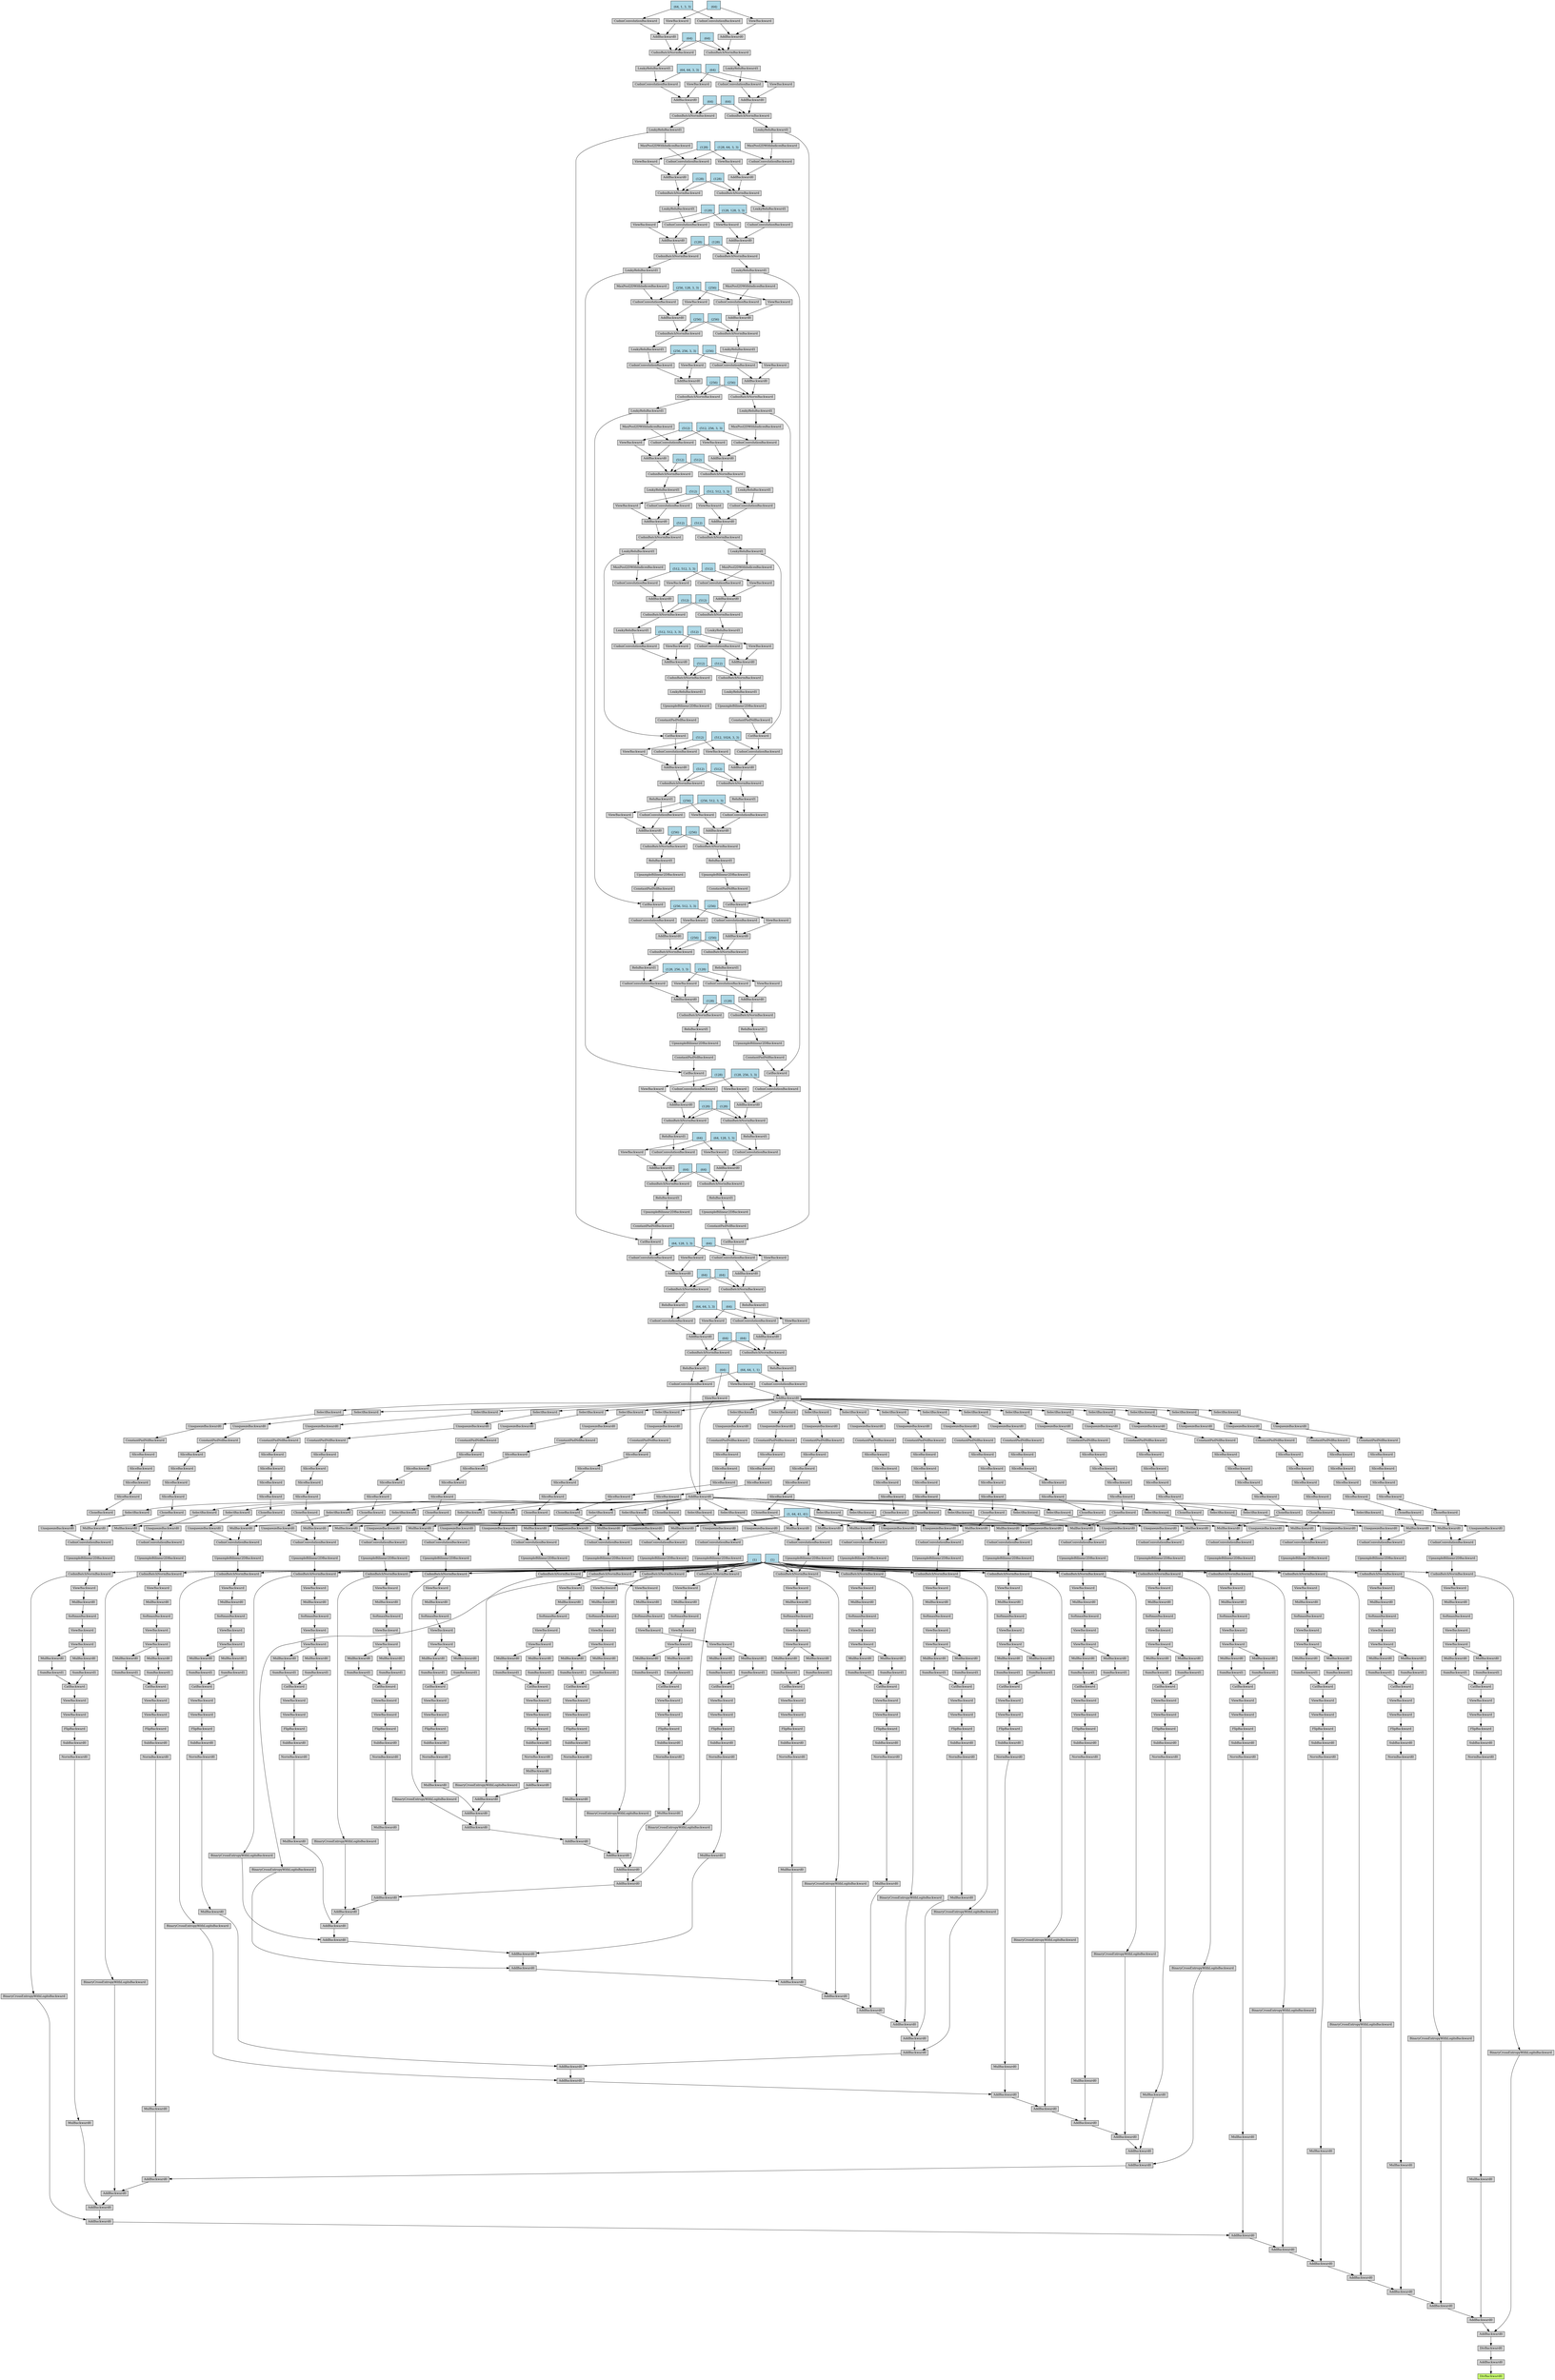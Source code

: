 digraph {
	graph [size="319.8,319.8"]
	node [align=left fontsize=12 height=0.2 ranksep=0.1 shape=box style=filled]
	140179809490832 [label=DivBackward0 fillcolor=darkolivegreen1]
	140179809490896 -> 140179809490832
	140179809490896 [label=AddBackward0]
	140179809489424 -> 140179809490896
	140179809489424 [label=DivBackward0]
	140179809491152 -> 140179809489424
	140179809491152 [label=AddBackward0]
	140179809491344 -> 140179809491152
	140179809491344 [label=AddBackward0]
	140179809491536 -> 140179809491344
	140179809491536 [label=AddBackward0]
	140179809491664 -> 140179809491536
	140179809491664 [label=AddBackward0]
	140179809491856 -> 140179809491664
	140179809491856 [label=AddBackward0]
	140179809492048 -> 140179809491856
	140179809492048 [label=AddBackward0]
	140179809492240 -> 140179809492048
	140179809492240 [label=AddBackward0]
	140179809492432 -> 140179809492240
	140179809492432 [label=AddBackward0]
	140179809492624 -> 140179809492432
	140179809492624 [label=AddBackward0]
	140179809492816 -> 140179809492624
	140179809492816 [label=AddBackward0]
	140179809587280 -> 140179809492816
	140179809587280 [label=AddBackward0]
	140179809587472 -> 140179809587280
	140179809587472 [label=AddBackward0]
	140179809587664 -> 140179809587472
	140179809587664 [label=AddBackward0]
	140179809587856 -> 140179809587664
	140179809587856 [label=AddBackward0]
	140179809588048 -> 140179809587856
	140179809588048 [label=AddBackward0]
	140179809588240 -> 140179809588048
	140179809588240 [label=AddBackward0]
	140179809588432 -> 140179809588240
	140179809588432 [label=AddBackward0]
	140179809588624 -> 140179809588432
	140179809588624 [label=AddBackward0]
	140179809588816 -> 140179809588624
	140179809588816 [label=AddBackward0]
	140179809589008 -> 140179809588816
	140179809589008 [label=AddBackward0]
	140179809589200 -> 140179809589008
	140179809589200 [label=AddBackward0]
	140179809589392 -> 140179809589200
	140179809589392 [label=AddBackward0]
	140179809589584 -> 140179809589392
	140179809589584 [label=AddBackward0]
	140179809589776 -> 140179809589584
	140179809589776 [label=AddBackward0]
	140179809589968 -> 140179809589776
	140179809589968 [label=AddBackward0]
	140179809590160 -> 140179809589968
	140179809590160 [label=AddBackward0]
	140179809590352 -> 140179809590160
	140179809590352 [label=AddBackward0]
	140179809590544 -> 140179809590352
	140179809590544 [label=AddBackward0]
	140179809590736 -> 140179809590544
	140179809590736 [label=AddBackward0]
	140179809590928 -> 140179809590736
	140179809590928 [label=AddBackward0]
	140179809591120 -> 140179809590928
	140179809591120 [label=AddBackward0]
	140179809599568 -> 140179809591120
	140179809599568 [label=AddBackward0]
	140179809599760 -> 140179809599568
	140179809599760 [label=AddBackward0]
	140179809599952 -> 140179809599760
	140179809599952 [label=AddBackward0]
	140179809600144 -> 140179809599952
	140179809600144 [label=AddBackward0]
	140179809600336 -> 140179809600144
	140179809600336 [label=AddBackward0]
	140179809600528 -> 140179809600336
	140179809600528 [label=AddBackward0]
	140179809600720 -> 140179809600528
	140179809600720 [label=AddBackward0]
	140179809600912 -> 140179809600720
	140179809600912 [label=AddBackward0]
	140179809601104 -> 140179809600912
	140179809601104 [label=AddBackward0]
	140179809601296 -> 140179809601104
	140179809601296 [label=MulBackward0]
	140179809601424 -> 140179809601296
	140179809601424 [label=NormBackward0]
	140179809601552 -> 140179809601424
	140179809601552 [label=SubBackward0]
	140180095382160 -> 140179809601552
	140180095382160 [label=FlipBackward]
	140179809601744 -> 140180095382160
	140179809601744 [label=ViewBackward]
	140179809601872 -> 140179809601744
	140179809601872 [label=ViewBackward]
	140179809602000 -> 140179809601872
	140179809602000 [label=CatBackward]
	140179809602128 -> 140179809602000
	140179809602128 [label=SumBackward1]
	140179809602320 -> 140179809602128
	140179809602320 [label=MulBackward0]
	140179809602448 -> 140179809602320
	140179809602448 [label=ViewBackward]
	140179809602576 -> 140179809602448
	140179809602576 [label=ViewBackward]
	140179809602704 -> 140179809602576
	140179809602704 [label=SoftmaxBackward]
	140179809602832 -> 140179809602704
	140179809602832 [label=MulBackward0]
	140179809603024 -> 140179809602832
	140179809603024 [label=ViewBackward]
	140179809603152 -> 140179809603024
	140179809603152 [label=CudnnBatchNormBackward]
	140179809603344 -> 140179809603152
	140179809603344 [label=UpsampleBilinear2DBackward]
	140180007683408 -> 140179809603344
	140180007683408 [label=CudnnConvolutionBackward]
	140179809611984 -> 140180007683408
	140179809611984 [label=UnsqueezeBackward0]
	140179809612176 -> 140179809611984
	140179809612176 [label=SelectBackward]
	140179809612368 -> 140179809612176
	140179809612368 [label=AddBackward0]
	140179809612560 -> 140179809612368
	140179809612560 [label=CudnnConvolutionBackward]
	140179809612752 -> 140179809612560
	140179809612752 [label=ReluBackward1]
	140180064682640 -> 140179809612752
	140180064682640 [label=CudnnBatchNormBackward]
	140179809613072 -> 140180064682640
	140179809613072 [label=AddBackward0]
	140179809613328 -> 140179809613072
	140179809613328 [label=CudnnConvolutionBackward]
	140179809613520 -> 140179809613328
	140179809613520 [label=ReluBackward1]
	140179809613712 -> 140179809613520
	140179809613712 [label=CudnnBatchNormBackward]
	140179809613904 -> 140179809613712
	140179809613904 [label=AddBackward0]
	140179809614160 -> 140179809613904
	140179809614160 [label=CudnnConvolutionBackward]
	140179809614352 -> 140179809614160
	140179809614352 [label=CatBackward]
	140179809614544 -> 140179809614352
	140179809614544 [label=LeakyReluBackward1]
	140179809614736 -> 140179809614544
	140179809614736 [label=CudnnBatchNormBackward]
	140179809614928 -> 140179809614736
	140179809614928 [label=AddBackward0]
	140179809615184 -> 140179809614928
	140179809615184 [label=CudnnConvolutionBackward]
	140179809615376 -> 140179809615184
	140179809615376 [label=LeakyReluBackward1]
	140179809615568 -> 140179809615376
	140179809615568 [label=CudnnBatchNormBackward]
	140179809615760 -> 140179809615568
	140179809615760 [label=AddBackward0]
	140179809624272 -> 140179809615760
	140179809624272 [label=CudnnConvolutionBackward]
	140179809624464 -> 140179809624272
	140179809624464 [label="
 (64, 1, 3, 3)" fillcolor=lightblue]
	140179809624336 -> 140179809615760
	140179809624336 [label=ViewBackward]
	140179809624528 -> 140179809624336
	140179809624528 [label="
 (64)" fillcolor=lightblue]
	140179809615824 -> 140179809615568
	140179809615824 [label="
 (64)" fillcolor=lightblue]
	140179809624144 -> 140179809615568
	140179809624144 [label="
 (64)" fillcolor=lightblue]
	140179809615440 -> 140179809615184
	140179809615440 [label="
 (64, 64, 3, 3)" fillcolor=lightblue]
	140179809615248 -> 140179809614928
	140179809615248 [label=ViewBackward]
	140179809615504 -> 140179809615248
	140179809615504 [label="
 (64)" fillcolor=lightblue]
	140179809614992 -> 140179809614736
	140179809614992 [label="
 (64)" fillcolor=lightblue]
	140179809615056 -> 140179809614736
	140179809615056 [label="
 (64)" fillcolor=lightblue]
	140179809614608 -> 140179809614352
	140179809614608 [label=ConstantPadNdBackward]
	140179809614800 -> 140179809614608
	140179809614800 [label=UpsampleBilinear2DBackward]
	140179809615312 -> 140179809614800
	140179809615312 [label=ReluBackward1]
	140179809624592 -> 140179809615312
	140179809624592 [label=CudnnBatchNormBackward]
	140179809625104 -> 140179809624592
	140179809625104 [label=AddBackward0]
	140179809624912 -> 140179809625104
	140179809624912 [label=CudnnConvolutionBackward]
	140179809625232 -> 140179809624912
	140179809625232 [label=ReluBackward1]
	140179809625168 -> 140179809625232
	140179809625168 [label=CudnnBatchNormBackward]
	140179809625552 -> 140179809625168
	140179809625552 [label=AddBackward0]
	140179809625808 -> 140179809625552
	140179809625808 [label=CudnnConvolutionBackward]
	140179809626000 -> 140179809625808
	140179809626000 [label=CatBackward]
	140179809626192 -> 140179809626000
	140179809626192 [label=LeakyReluBackward1]
	140179809626384 -> 140179809626192
	140179809626384 [label=CudnnBatchNormBackward]
	140179809626576 -> 140179809626384
	140179809626576 [label=AddBackward0]
	140179809626832 -> 140179809626576
	140179809626832 [label=CudnnConvolutionBackward]
	140179809627024 -> 140179809626832
	140179809627024 [label=LeakyReluBackward1]
	140179809627216 -> 140179809627024
	140179809627216 [label=CudnnBatchNormBackward]
	140179809627408 -> 140179809627216
	140179809627408 [label=AddBackward0]
	140179809627664 -> 140179809627408
	140179809627664 [label=CudnnConvolutionBackward]
	140179809627856 -> 140179809627664
	140179809627856 [label=MaxPool2DWithIndicesBackward]
	140179809614544 -> 140179809627856
	140179809627920 -> 140179809627664
	140179809627920 [label="
 (128, 64, 3, 3)" fillcolor=lightblue]
	140179809627728 -> 140179809627408
	140179809627728 [label=ViewBackward]
	140179809627984 -> 140179809627728
	140179809627984 [label="
 (128)" fillcolor=lightblue]
	140179809627472 -> 140179809627216
	140179809627472 [label="
 (128)" fillcolor=lightblue]
	140179809627536 -> 140179809627216
	140179809627536 [label="
 (128)" fillcolor=lightblue]
	140179809627088 -> 140179809626832
	140179809627088 [label="
 (128, 128, 3, 3)" fillcolor=lightblue]
	140179809626896 -> 140179809626576
	140179809626896 [label=ViewBackward]
	140179809627152 -> 140179809626896
	140179809627152 [label="
 (128)" fillcolor=lightblue]
	140179809626640 -> 140179809626384
	140179809626640 [label="
 (128)" fillcolor=lightblue]
	140179809626704 -> 140179809626384
	140179809626704 [label="
 (128)" fillcolor=lightblue]
	140179809626256 -> 140179809626000
	140179809626256 [label=ConstantPadNdBackward]
	140179809626448 -> 140179809626256
	140179809626448 [label=UpsampleBilinear2DBackward]
	140179809626960 -> 140179809626448
	140179809626960 [label=ReluBackward1]
	140179809624656 -> 140179809626960
	140179809624656 [label=CudnnBatchNormBackward]
	140179809627280 -> 140179809624656
	140179809627280 [label=AddBackward0]
	140179809648848 -> 140179809627280
	140179809648848 [label=CudnnConvolutionBackward]
	140179809649104 -> 140179809648848
	140179809649104 [label=ReluBackward1]
	140179809649296 -> 140179809649104
	140179809649296 [label=CudnnBatchNormBackward]
	140179809649424 -> 140179809649296
	140179809649424 [label=AddBackward0]
	140179809649680 -> 140179809649424
	140179809649680 [label=CudnnConvolutionBackward]
	140179809649872 -> 140179809649680
	140179809649872 [label=CatBackward]
	140179809650064 -> 140179809649872
	140179809650064 [label=LeakyReluBackward1]
	140179809650256 -> 140179809650064
	140179809650256 [label=CudnnBatchNormBackward]
	140179809650448 -> 140179809650256
	140179809650448 [label=AddBackward0]
	140179809650704 -> 140179809650448
	140179809650704 [label=CudnnConvolutionBackward]
	140179809650896 -> 140179809650704
	140179809650896 [label=LeakyReluBackward1]
	140179809651088 -> 140179809650896
	140179809651088 [label=CudnnBatchNormBackward]
	140179809651280 -> 140179809651088
	140179809651280 [label=AddBackward0]
	140179809651536 -> 140179809651280
	140179809651536 [label=CudnnConvolutionBackward]
	140179809651728 -> 140179809651536
	140179809651728 [label=MaxPool2DWithIndicesBackward]
	140179809626192 -> 140179809651728
	140179809651792 -> 140179809651536
	140179809651792 [label="
 (256, 128, 3, 3)" fillcolor=lightblue]
	140179809651600 -> 140179809651280
	140179809651600 [label=ViewBackward]
	140179809627792 -> 140179809651600
	140179809627792 [label="
 (256)" fillcolor=lightblue]
	140179809651344 -> 140179809651088
	140179809651344 [label="
 (256)" fillcolor=lightblue]
	140179809651408 -> 140179809651088
	140179809651408 [label="
 (256)" fillcolor=lightblue]
	140179809650960 -> 140179809650704
	140179809650960 [label="
 (256, 256, 3, 3)" fillcolor=lightblue]
	140179809650768 -> 140179809650448
	140179809650768 [label=ViewBackward]
	140179809651024 -> 140179809650768
	140179809651024 [label="
 (256)" fillcolor=lightblue]
	140179809650512 -> 140179809650256
	140179809650512 [label="
 (256)" fillcolor=lightblue]
	140179809650576 -> 140179809650256
	140179809650576 [label="
 (256)" fillcolor=lightblue]
	140179809650128 -> 140179809649872
	140179809650128 [label=ConstantPadNdBackward]
	140179809650320 -> 140179809650128
	140179809650320 [label=UpsampleBilinear2DBackward]
	140179809650832 -> 140179809650320
	140179809650832 [label=ReluBackward1]
	140179809651856 -> 140179809650832
	140179809651856 [label=CudnnBatchNormBackward]
	140179809652176 -> 140179809651856
	140179809652176 [label=AddBackward0]
	140179809652240 -> 140179809652176
	140179809652240 [label=CudnnConvolutionBackward]
	140179809652496 -> 140179809652240
	140179809652496 [label=ReluBackward1]
	140179809652688 -> 140179809652496
	140179809652688 [label=CudnnBatchNormBackward]
	140179809661072 -> 140179809652688
	140179809661072 [label=AddBackward0]
	140179809661328 -> 140179809661072
	140179809661328 [label=CudnnConvolutionBackward]
	140179809661520 -> 140179809661328
	140179809661520 [label=CatBackward]
	140179809661712 -> 140179809661520
	140179809661712 [label=LeakyReluBackward1]
	140179809661904 -> 140179809661712
	140179809661904 [label=CudnnBatchNormBackward]
	140179809662096 -> 140179809661904
	140179809662096 [label=AddBackward0]
	140179809662352 -> 140179809662096
	140179809662352 [label=CudnnConvolutionBackward]
	140179809662544 -> 140179809662352
	140179809662544 [label=LeakyReluBackward1]
	140179809662736 -> 140179809662544
	140179809662736 [label=CudnnBatchNormBackward]
	140179809662928 -> 140179809662736
	140179809662928 [label=AddBackward0]
	140179809663184 -> 140179809662928
	140179809663184 [label=CudnnConvolutionBackward]
	140179809663376 -> 140179809663184
	140179809663376 [label=MaxPool2DWithIndicesBackward]
	140179809650064 -> 140179809663376
	140179809663440 -> 140179809663184
	140179809663440 [label="
 (512, 256, 3, 3)" fillcolor=lightblue]
	140179809663248 -> 140179809662928
	140179809663248 [label=ViewBackward]
	140179809652048 -> 140179809663248
	140179809652048 [label="
 (512)" fillcolor=lightblue]
	140179809662992 -> 140179809662736
	140179809662992 [label="
 (512)" fillcolor=lightblue]
	140179809663056 -> 140179809662736
	140179809663056 [label="
 (512)" fillcolor=lightblue]
	140179809662608 -> 140179809662352
	140179809662608 [label="
 (512, 512, 3, 3)" fillcolor=lightblue]
	140179809662416 -> 140179809662096
	140179809662416 [label=ViewBackward]
	140179809662672 -> 140179809662416
	140179809662672 [label="
 (512)" fillcolor=lightblue]
	140179809662160 -> 140179809661904
	140179809662160 [label="
 (512)" fillcolor=lightblue]
	140179809662224 -> 140179809661904
	140179809662224 [label="
 (512)" fillcolor=lightblue]
	140179809661776 -> 140179809661520
	140179809661776 [label=ConstantPadNdBackward]
	140179809661968 -> 140179809661776
	140179809661968 [label=UpsampleBilinear2DBackward]
	140179809662480 -> 140179809661968
	140179809662480 [label=LeakyReluBackward1]
	140179809663504 -> 140179809662480
	140179809663504 [label=CudnnBatchNormBackward]
	140179809663824 -> 140179809663504
	140179809663824 [label=AddBackward0]
	140179809663888 -> 140179809663824
	140179809663888 [label=CudnnConvolutionBackward]
	140179809664144 -> 140179809663888
	140179809664144 [label=LeakyReluBackward1]
	140179809664336 -> 140179809664144
	140179809664336 [label=CudnnBatchNormBackward]
	140179809664464 -> 140179809664336
	140179809664464 [label=AddBackward0]
	140179809664720 -> 140179809664464
	140179809664720 [label=CudnnConvolutionBackward]
	140179809664912 -> 140179809664720
	140179809664912 [label=MaxPool2DWithIndicesBackward]
	140179809661712 -> 140179809664912
	140179809664976 -> 140179809664720
	140179809664976 [label="
 (512, 512, 3, 3)" fillcolor=lightblue]
	140179809664784 -> 140179809664464
	140179809664784 [label=ViewBackward]
	140179809663696 -> 140179809664784
	140179809663696 [label="
 (512)" fillcolor=lightblue]
	140179809664528 -> 140179809664336
	140179809664528 [label="
 (512)" fillcolor=lightblue]
	140179809664592 -> 140179809664336
	140179809664592 [label="
 (512)" fillcolor=lightblue]
	140179809664208 -> 140179809663888
	140179809664208 [label="
 (512, 512, 3, 3)" fillcolor=lightblue]
	140179809664016 -> 140179809663824
	140179809664016 [label=ViewBackward]
	140179809664272 -> 140179809664016
	140179809664272 [label="
 (512)" fillcolor=lightblue]
	140179809662800 -> 140179809663504
	140179809662800 [label="
 (512)" fillcolor=lightblue]
	140179809663760 -> 140179809663504
	140179809663760 [label="
 (512)" fillcolor=lightblue]
	140179809661584 -> 140179809661328
	140179809661584 [label="
 (512, 1024, 3, 3)" fillcolor=lightblue]
	140179809661392 -> 140179809661072
	140179809661392 [label=ViewBackward]
	140179809661648 -> 140179809661392
	140179809661648 [label="
 (512)" fillcolor=lightblue]
	140179809661136 -> 140179809652688
	140179809661136 [label="
 (512)" fillcolor=lightblue]
	140179809661200 -> 140179809652688
	140179809661200 [label="
 (512)" fillcolor=lightblue]
	140179809652560 -> 140179809652240
	140179809652560 [label="
 (256, 512, 3, 3)" fillcolor=lightblue]
	140179809652368 -> 140179809652176
	140179809652368 [label=ViewBackward]
	140179809652624 -> 140179809652368
	140179809652624 [label="
 (256)" fillcolor=lightblue]
	140179809651152 -> 140179809651856
	140179809651152 [label="
 (256)" fillcolor=lightblue]
	140179809652112 -> 140179809651856
	140179809652112 [label="
 (256)" fillcolor=lightblue]
	140179809649936 -> 140179809649680
	140179809649936 [label="
 (256, 512, 3, 3)" fillcolor=lightblue]
	140179809649744 -> 140179809649424
	140179809649744 [label=ViewBackward]
	140179809650000 -> 140179809649744
	140179809650000 [label="
 (256)" fillcolor=lightblue]
	140179809649488 -> 140179809649296
	140179809649488 [label="
 (256)" fillcolor=lightblue]
	140179809649552 -> 140179809649296
	140179809649552 [label="
 (256)" fillcolor=lightblue]
	140179809649168 -> 140179809648848
	140179809649168 [label="
 (128, 256, 3, 3)" fillcolor=lightblue]
	140179809648976 -> 140179809627280
	140179809648976 [label=ViewBackward]
	140179809649232 -> 140179809648976
	140179809649232 [label="
 (128)" fillcolor=lightblue]
	140179809648720 -> 140179809624656
	140179809648720 [label="
 (128)" fillcolor=lightblue]
	140179809648784 -> 140179809624656
	140179809648784 [label="
 (128)" fillcolor=lightblue]
	140179809626064 -> 140179809625808
	140179809626064 [label="
 (128, 256, 3, 3)" fillcolor=lightblue]
	140179809625872 -> 140179809625552
	140179809625872 [label=ViewBackward]
	140179809626128 -> 140179809625872
	140179809626128 [label="
 (128)" fillcolor=lightblue]
	140179809625616 -> 140179809625168
	140179809625616 [label="
 (128)" fillcolor=lightblue]
	140179809625680 -> 140179809625168
	140179809625680 [label="
 (128)" fillcolor=lightblue]
	140179809625424 -> 140179809624912
	140179809625424 [label="
 (64, 128, 3, 3)" fillcolor=lightblue]
	140179809624784 -> 140179809625104
	140179809624784 [label=ViewBackward]
	140179809625360 -> 140179809624784
	140179809625360 [label="
 (64)" fillcolor=lightblue]
	140179809624208 -> 140179809624592
	140179809624208 [label="
 (64)" fillcolor=lightblue]
	140179809624976 -> 140179809624592
	140179809624976 [label="
 (64)" fillcolor=lightblue]
	140179809614416 -> 140179809614160
	140179809614416 [label="
 (64, 128, 3, 3)" fillcolor=lightblue]
	140179809614224 -> 140179809613904
	140179809614224 [label=ViewBackward]
	140179809614480 -> 140179809614224
	140179809614480 [label="
 (64)" fillcolor=lightblue]
	140179809613968 -> 140179809613712
	140179809613968 [label="
 (64)" fillcolor=lightblue]
	140179809614032 -> 140179809613712
	140179809614032 [label="
 (64)" fillcolor=lightblue]
	140179809613584 -> 140179809613328
	140179809613584 [label="
 (64, 64, 3, 3)" fillcolor=lightblue]
	140179809613392 -> 140179809613072
	140179809613392 [label=ViewBackward]
	140179809613648 -> 140179809613392
	140179809613648 [label="
 (64)" fillcolor=lightblue]
	140179809613136 -> 140180064682640
	140179809613136 [label="
 (64)" fillcolor=lightblue]
	140179809613200 -> 140180064682640
	140179809613200 [label="
 (64)" fillcolor=lightblue]
	140179809612816 -> 140179809612560
	140179809612816 [label="
 (64, 64, 1, 1)" fillcolor=lightblue]
	140179809612624 -> 140179809612368
	140179809612624 [label=ViewBackward]
	140179809612880 -> 140179809612624
	140179809612880 [label="
 (64)" fillcolor=lightblue]
	140179809612048 -> 140180007683408
	140179809612048 [label=MulBackward0]
	140179809612240 -> 140179809612048
	140179809612240 [label=CloneBackward]
	140179809613264 -> 140179809612240
	140179809613264 [label=SliceBackward]
	140179809614672 -> 140179809613264
	140179809614672 [label=SliceBackward]
	140179809612944 -> 140179809614672
	140179809612944 [label=SliceBackward]
	140179809615632 -> 140179809612944
	140179809615632 [label=SliceBackward]
	140179809624400 -> 140179809615632
	140179809624400 [label=ConstantPadNdBackward]
	140179809624848 -> 140179809624400
	140179809624848 [label=UnsqueezeBackward0]
	140179809625744 -> 140179809624848
	140179809625744 [label=SelectBackward]
	140179809625936 -> 140179809625744
	140179809625936 [label=AddBackward0]
	140179809625488 -> 140179809625936
	140179809625488 [label=CudnnConvolutionBackward]
	140179809648912 -> 140179809625488
	140179809648912 [label=ReluBackward1]
	140179809649616 -> 140179809648912
	140179809649616 [label=CudnnBatchNormBackward]
	140179809649808 -> 140179809649616
	140179809649808 [label=AddBackward0]
	140179809649360 -> 140179809649808
	140179809649360 [label=CudnnConvolutionBackward]
	140179809650192 -> 140179809649360
	140179809650192 [label=ReluBackward1]
	140179809661264 -> 140179809650192
	140179809661264 [label=CudnnBatchNormBackward]
	140179809661456 -> 140179809661264
	140179809661456 [label=AddBackward0]
	140179809661008 -> 140179809661456
	140179809661008 [label=CudnnConvolutionBackward]
	140179809662288 -> 140179809661008
	140179809662288 [label=CatBackward]
	140179809664656 -> 140179809662288
	140179809664656 [label=LeakyReluBackward1]
	140179809669392 -> 140179809664656
	140179809669392 [label=CudnnBatchNormBackward]
	140179809669456 -> 140179809669392
	140179809669456 [label=AddBackward0]
	140179809669584 -> 140179809669456
	140179809669584 [label=CudnnConvolutionBackward]
	140179809669840 -> 140179809669584
	140179809669840 [label=LeakyReluBackward1]
	140179809669968 -> 140179809669840
	140179809669968 [label=CudnnBatchNormBackward]
	140179809670096 -> 140179809669968
	140179809670096 [label=AddBackward0]
	140179809670224 -> 140179809670096
	140179809670224 [label=CudnnConvolutionBackward]
	140179809624464 -> 140179809670224
	140179809670288 -> 140179809670096
	140179809670288 [label=ViewBackward]
	140179809624528 -> 140179809670288
	140179809615824 -> 140179809669968
	140179809624144 -> 140179809669968
	140179809615440 -> 140179809669584
	140179809669712 -> 140179809669456
	140179809669712 [label=ViewBackward]
	140179809615504 -> 140179809669712
	140179809614992 -> 140179809669392
	140179809615056 -> 140179809669392
	140179809664848 -> 140179809662288
	140179809664848 [label=ConstantPadNdBackward]
	140179809669520 -> 140179809664848
	140179809669520 [label=UpsampleBilinear2DBackward]
	140179809669776 -> 140179809669520
	140179809669776 [label=ReluBackward1]
	140179809670032 -> 140179809669776
	140179809670032 [label=CudnnBatchNormBackward]
	140179809670352 -> 140179809670032
	140179809670352 [label=AddBackward0]
	140179809670480 -> 140179809670352
	140179809670480 [label=CudnnConvolutionBackward]
	140179809670672 -> 140179809670480
	140179809670672 [label=ReluBackward1]
	140179809670800 -> 140179809670672
	140179809670800 [label=CudnnBatchNormBackward]
	140179809670928 -> 140179809670800
	140179809670928 [label=AddBackward0]
	140179809671056 -> 140179809670928
	140179809671056 [label=CudnnConvolutionBackward]
	140179809671248 -> 140179809671056
	140179809671248 [label=CatBackward]
	140179809671376 -> 140179809671248
	140179809671376 [label=LeakyReluBackward1]
	140179809671568 -> 140179809671376
	140179809671568 [label=CudnnBatchNormBackward]
	140179809671696 -> 140179809671568
	140179809671696 [label=AddBackward0]
	140179809671824 -> 140179809671696
	140179809671824 [label=CudnnConvolutionBackward]
	140179809672016 -> 140179809671824
	140179809672016 [label=LeakyReluBackward1]
	140179809672144 -> 140179809672016
	140179809672144 [label=CudnnBatchNormBackward]
	140179809672272 -> 140179809672144
	140179809672272 [label=AddBackward0]
	140179809672400 -> 140179809672272
	140179809672400 [label=CudnnConvolutionBackward]
	140179809672592 -> 140179809672400
	140179809672592 [label=MaxPool2DWithIndicesBackward]
	140179809664656 -> 140179809672592
	140179809627920 -> 140179809672400
	140179809672464 -> 140179809672272
	140179809672464 [label=ViewBackward]
	140179809627984 -> 140179809672464
	140179809627472 -> 140179809672144
	140179809627536 -> 140179809672144
	140179809627088 -> 140179809671824
	140179809671888 -> 140179809671696
	140179809671888 [label=ViewBackward]
	140179809627152 -> 140179809671888
	140179809626640 -> 140179809671568
	140179809626704 -> 140179809671568
	140179809671440 -> 140179809671248
	140179809671440 [label=ConstantPadNdBackward]
	140179809671632 -> 140179809671440
	140179809671632 [label=UpsampleBilinear2DBackward]
	140179809671952 -> 140179809671632
	140179809671952 [label=ReluBackward1]
	140179809672208 -> 140179809671952
	140179809672208 [label=CudnnBatchNormBackward]
	140179809672528 -> 140179809672208
	140179809672528 [label=AddBackward0]
	140179809672720 -> 140179809672528
	140179809672720 [label=CudnnConvolutionBackward]
	140179809672912 -> 140179809672720
	140179809672912 [label=ReluBackward1]
	140179809673040 -> 140179809672912
	140179809673040 [label=CudnnBatchNormBackward]
	140179809673168 -> 140179809673040
	140179809673168 [label=AddBackward0]
	140179809702032 -> 140179809673168
	140179809702032 [label=CudnnConvolutionBackward]
	140179809702224 -> 140179809702032
	140179809702224 [label=CatBackward]
	140179809702352 -> 140179809702224
	140179809702352 [label=LeakyReluBackward1]
	140179809702544 -> 140179809702352
	140179809702544 [label=CudnnBatchNormBackward]
	140179809702672 -> 140179809702544
	140179809702672 [label=AddBackward0]
	140179809702800 -> 140179809702672
	140179809702800 [label=CudnnConvolutionBackward]
	140179809702992 -> 140179809702800
	140179809702992 [label=LeakyReluBackward1]
	140179809703120 -> 140179809702992
	140179809703120 [label=CudnnBatchNormBackward]
	140179809703248 -> 140179809703120
	140179809703248 [label=AddBackward0]
	140179809703376 -> 140179809703248
	140179809703376 [label=CudnnConvolutionBackward]
	140179809703568 -> 140179809703376
	140179809703568 [label=MaxPool2DWithIndicesBackward]
	140179809671376 -> 140179809703568
	140179809651792 -> 140179809703376
	140179809703440 -> 140179809703248
	140179809703440 [label=ViewBackward]
	140179809627792 -> 140179809703440
	140179809651344 -> 140179809703120
	140179809651408 -> 140179809703120
	140179809650960 -> 140179809702800
	140179809702864 -> 140179809702672
	140179809702864 [label=ViewBackward]
	140179809651024 -> 140179809702864
	140179809650512 -> 140179809702544
	140179809650576 -> 140179809702544
	140179809702416 -> 140179809702224
	140179809702416 [label=ConstantPadNdBackward]
	140179809702608 -> 140179809702416
	140179809702608 [label=UpsampleBilinear2DBackward]
	140179809702928 -> 140179809702608
	140179809702928 [label=ReluBackward1]
	140179809703184 -> 140179809702928
	140179809703184 [label=CudnnBatchNormBackward]
	140179809703504 -> 140179809703184
	140179809703504 [label=AddBackward0]
	140179809703696 -> 140179809703504
	140179809703696 [label=CudnnConvolutionBackward]
	140179809703888 -> 140179809703696
	140179809703888 [label=ReluBackward1]
	140179809704016 -> 140179809703888
	140179809704016 [label=CudnnBatchNormBackward]
	140179809704144 -> 140179809704016
	140179809704144 [label=AddBackward0]
	140179809704272 -> 140179809704144
	140179809704272 [label=CudnnConvolutionBackward]
	140179809704464 -> 140179809704272
	140179809704464 [label=CatBackward]
	140179809704592 -> 140179809704464
	140179809704592 [label=LeakyReluBackward1]
	140179809704784 -> 140179809704592
	140179809704784 [label=CudnnBatchNormBackward]
	140179809704976 -> 140179809704784
	140179809704976 [label=AddBackward0]
	140179809705104 -> 140179809704976
	140179809705104 [label=CudnnConvolutionBackward]
	140179809705296 -> 140179809705104
	140179809705296 [label=LeakyReluBackward1]
	140179809705424 -> 140179809705296
	140179809705424 [label=CudnnBatchNormBackward]
	140179809705616 -> 140179809705424
	140179809705616 [label=AddBackward0]
	140179809705744 -> 140179809705616
	140179809705744 [label=CudnnConvolutionBackward]
	140179809705936 -> 140179809705744
	140179809705936 [label=MaxPool2DWithIndicesBackward]
	140179809702352 -> 140179809705936
	140179809663440 -> 140179809705744
	140179809705808 -> 140179809705616
	140179809705808 [label=ViewBackward]
	140179809652048 -> 140179809705808
	140179809662992 -> 140179809705424
	140179809663056 -> 140179809705424
	140179809662608 -> 140179809705104
	140179809705168 -> 140179809704976
	140179809705168 [label=ViewBackward]
	140179809662672 -> 140179809705168
	140179809662160 -> 140179809704784
	140179809662224 -> 140179809704784
	140179809704656 -> 140179809704464
	140179809704656 [label=ConstantPadNdBackward]
	140179809704848 -> 140179809704656
	140179809704848 [label=UpsampleBilinear2DBackward]
	140179809705232 -> 140179809704848
	140179809705232 [label=LeakyReluBackward1]
	140179809705488 -> 140179809705232
	140179809705488 [label=CudnnBatchNormBackward]
	140179809705872 -> 140179809705488
	140179809705872 [label=AddBackward0]
	140179784007824 -> 140179809705872
	140179784007824 [label=CudnnConvolutionBackward]
	140179784008080 -> 140179784007824
	140179784008080 [label=LeakyReluBackward1]
	140179784008208 -> 140179784008080
	140179784008208 [label=CudnnBatchNormBackward]
	140179784008400 -> 140179784008208
	140179784008400 [label=AddBackward0]
	140179784008528 -> 140179784008400
	140179784008528 [label=CudnnConvolutionBackward]
	140179784008720 -> 140179784008528
	140179784008720 [label=MaxPool2DWithIndicesBackward]
	140179809704592 -> 140179784008720
	140179809664976 -> 140179784008528
	140179784008592 -> 140179784008400
	140179784008592 [label=ViewBackward]
	140179809663696 -> 140179784008592
	140179809664528 -> 140179784008208
	140179809664592 -> 140179784008208
	140179809664208 -> 140179784007824
	140179784007952 -> 140179809705872
	140179784007952 [label=ViewBackward]
	140179809664272 -> 140179784007952
	140179809662800 -> 140179809705488
	140179809663760 -> 140179809705488
	140179809661584 -> 140179809704272
	140179809704336 -> 140179809704144
	140179809704336 [label=ViewBackward]
	140179809661648 -> 140179809704336
	140179809661136 -> 140179809704016
	140179809661200 -> 140179809704016
	140179809652560 -> 140179809703696
	140179809703760 -> 140179809703504
	140179809703760 [label=ViewBackward]
	140179809652624 -> 140179809703760
	140179809651152 -> 140179809703184
	140179809652112 -> 140179809703184
	140179809649936 -> 140179809702032
	140179809702096 -> 140179809673168
	140179809702096 [label=ViewBackward]
	140179809650000 -> 140179809702096
	140179809649488 -> 140179809673040
	140179809649552 -> 140179809673040
	140179809649168 -> 140179809672720
	140179809672784 -> 140179809672528
	140179809672784 [label=ViewBackward]
	140179809649232 -> 140179809672784
	140179809648720 -> 140179809672208
	140179809648784 -> 140179809672208
	140179809626064 -> 140179809671056
	140179809671120 -> 140179809670928
	140179809671120 [label=ViewBackward]
	140179809626128 -> 140179809671120
	140179809625616 -> 140179809670800
	140179809625680 -> 140179809670800
	140179809625424 -> 140179809670480
	140179809670544 -> 140179809670352
	140179809670544 [label=ViewBackward]
	140179809625360 -> 140179809670544
	140179809624208 -> 140179809670032
	140179809624976 -> 140179809670032
	140179809614416 -> 140179809661008
	140179809663120 -> 140179809661456
	140179809663120 [label=ViewBackward]
	140179809614480 -> 140179809663120
	140179809613968 -> 140179809661264
	140179809614032 -> 140179809661264
	140179809613584 -> 140179809649360
	140179809651664 -> 140179809649808
	140179809651664 [label=ViewBackward]
	140179809613648 -> 140179809651664
	140179809613136 -> 140179809649616
	140179809613200 -> 140179809649616
	140179809612816 -> 140179809625488
	140179809628112 -> 140179809625936
	140179809628112 [label=ViewBackward]
	140179809612880 -> 140179809628112
	140179809612432 -> 140179809612048
	140179809612432 [label="
 (1, 64, 41, 41)" fillcolor=lightblue]
	140179809603408 -> 140179809603152
	140179809603408 [label="
 (1)" fillcolor=lightblue]
	140179809603472 -> 140179809603152
	140179809603472 [label="
 (1)" fillcolor=lightblue]
	140179809602192 -> 140179809602000
	140179809602192 [label=SumBackward1]
	140179809602384 -> 140179809602192
	140179809602384 [label=MulBackward0]
	140179809602448 -> 140179809602384
	140179809601168 -> 140179809600912
	140179809601168 [label=BinaryCrossEntropyWithLogitsBackward]
	140179809603152 -> 140179809601168
	140179809600976 -> 140179809600720
	140179809600976 [label=MulBackward0]
	140179809601232 -> 140179809600976
	140179809601232 [label=NormBackward0]
	140179809601488 -> 140179809601232
	140179809601488 [label=SubBackward0]
	140179809601680 -> 140179809601488
	140179809601680 [label=FlipBackward]
	140179809601936 -> 140179809601680
	140179809601936 [label=ViewBackward]
	140179809602256 -> 140179809601936
	140179809602256 [label=ViewBackward]
	140179809602640 -> 140179809602256
	140179809602640 [label=CatBackward]
	140179809602896 -> 140179809602640
	140179809602896 [label=SumBackward1]
	140179809603536 -> 140179809602896
	140179809603536 [label=MulBackward0]
	140179809612112 -> 140179809603536
	140179809612112 [label=ViewBackward]
	140179809612688 -> 140179809612112
	140179809612688 [label=ViewBackward]
	140179809614288 -> 140179809612688
	140179809614288 [label=SoftmaxBackward]
	140179809626320 -> 140179809614288
	140179809626320 [label=MulBackward0]
	140179809626768 -> 140179809626320
	140179809626768 [label=ViewBackward]
	140179809651472 -> 140179809626768
	140179809651472 [label=CudnnBatchNormBackward]
	140179809650640 -> 140179809651472
	140179809650640 [label=UpsampleBilinear2DBackward]
	140179809652432 -> 140179809650640
	140179809652432 [label=CudnnConvolutionBackward]
	140179809661840 -> 140179809652432
	140179809661840 [label=UnsqueezeBackward0]
	140179809664080 -> 140179809661840
	140179809664080 [label=SelectBackward]
	140179809612368 -> 140179809664080
	140179809663312 -> 140179809652432
	140179809663312 [label=MulBackward0]
	140179809669200 -> 140179809663312
	140179809669200 [label=CloneBackward]
	140179809669904 -> 140179809669200
	140179809669904 [label=SliceBackward]
	140179809670416 -> 140179809669904
	140179809670416 [label=SliceBackward]
	140179809670736 -> 140179809670416
	140179809670736 [label=SliceBackward]
	140179809670992 -> 140179809670736
	140179809670992 [label=SliceBackward]
	140179809671312 -> 140179809670992
	140179809671312 [label=ConstantPadNdBackward]
	140179809671760 -> 140179809671312
	140179809671760 [label=UnsqueezeBackward0]
	140179809672336 -> 140179809671760
	140179809672336 [label=SelectBackward]
	140179809625936 -> 140179809672336
	140179809612432 -> 140179809663312
	140179809603408 -> 140179809651472
	140179809603472 -> 140179809651472
	140179809603088 -> 140179809602640
	140179809603088 [label=SumBackward1]
	140179809611856 -> 140179809603088
	140179809611856 [label=MulBackward0]
	140179809612112 -> 140179809611856
	140179809600784 -> 140179809600528
	140179809600784 [label=BinaryCrossEntropyWithLogitsBackward]
	140179809651472 -> 140179809600784
	140179809600592 -> 140179809600336
	140179809600592 [label=MulBackward0]
	140179809600848 -> 140179809600592
	140179809600848 [label=NormBackward0]
	140179809601360 -> 140179809600848
	140179809601360 [label=SubBackward0]
	140179809601808 -> 140179809601360
	140179809601808 [label=FlipBackward]
	140179809602512 -> 140179809601808
	140179809602512 [label=ViewBackward]
	140179809603216 -> 140179809602512
	140179809603216 [label=ViewBackward]
	140179809614096 -> 140179809603216
	140179809614096 [label=CatBackward]
	140179809625296 -> 140179809614096
	140179809625296 [label=SumBackward1]
	140179809652304 -> 140179809625296
	140179809652304 [label=MulBackward0]
	140179809663952 -> 140179809652304
	140179809663952 [label=ViewBackward]
	140179809670160 -> 140179809663952
	140179809670160 [label=ViewBackward]
	140179809670864 -> 140179809670160
	140179809670864 [label=SoftmaxBackward]
	140179809671504 -> 140179809670864
	140179809671504 [label=MulBackward0]
	140179809672656 -> 140179809671504
	140179809672656 [label=ViewBackward]
	140179809672976 -> 140179809672656
	140179809672976 [label=CudnnBatchNormBackward]
	140179809701968 -> 140179809672976
	140179809701968 [label=UpsampleBilinear2DBackward]
	140179809702288 -> 140179809701968
	140179809702288 [label=CudnnConvolutionBackward]
	140179809702736 -> 140179809702288
	140179809702736 [label=UnsqueezeBackward0]
	140179809703632 -> 140179809702736
	140179809703632 [label=SelectBackward]
	140179809612368 -> 140179809703632
	140179809703056 -> 140179809702288
	140179809703056 [label=MulBackward0]
	140179809703824 -> 140179809703056
	140179809703824 [label=CloneBackward]
	140179809704080 -> 140179809703824
	140179809704080 [label=SliceBackward]
	140179809704400 -> 140179809704080
	140179809704400 [label=SliceBackward]
	140179809704720 -> 140179809704400
	140179809704720 [label=SliceBackward]
	140179809705360 -> 140179809704720
	140179809705360 [label=SliceBackward]
	140179784007760 -> 140179809705360
	140179784007760 [label=ConstantPadNdBackward]
	140179784008144 -> 140179784007760
	140179784008144 [label=UnsqueezeBackward0]
	140179784008464 -> 140179784008144
	140179784008464 [label=SelectBackward]
	140179809625936 -> 140179784008464
	140179809612432 -> 140179809703056
	140179809603408 -> 140179809672976
	140179809603472 -> 140179809672976
	140179809627600 -> 140179809614096
	140179809627600 [label=SumBackward1]
	140179809664400 -> 140179809627600
	140179809664400 [label=MulBackward0]
	140179809663952 -> 140179809664400
	140179809600400 -> 140179809600144
	140179809600400 [label=BinaryCrossEntropyWithLogitsBackward]
	140179809672976 -> 140179809600400
	140179809600208 -> 140179809599952
	140179809600208 [label=MulBackward0]
	140179809600464 -> 140179809600208
	140179809600464 [label=NormBackward0]
	140179809601040 -> 140179809600464
	140179809601040 [label=SubBackward0]
	140179809602064 -> 140179809601040
	140179809602064 [label=FlipBackward]
	140179809613456 -> 140179809602064
	140179809613456 [label=ViewBackward]
	140179809649040 -> 140179809613456
	140179809649040 [label=ViewBackward]
	140179809670608 -> 140179809649040
	140179809670608 [label=CatBackward]
	140179809672080 -> 140179809670608
	140179809672080 [label=SumBackward1]
	140179809702160 -> 140179809672080
	140179809702160 [label=MulBackward0]
	140179809703312 -> 140179809702160
	140179809703312 [label=ViewBackward]
	140179809704208 -> 140179809703312
	140179809704208 [label=ViewBackward]
	140179809705040 -> 140179809704208
	140179809705040 [label=SoftmaxBackward]
	140179784008016 -> 140179809705040
	140179784008016 [label=MulBackward0]
	140179784008656 -> 140179784008016
	140179784008656 [label=ViewBackward]
	140179784008848 -> 140179784008656
	140179784008848 [label=CudnnBatchNormBackward]
	140179784009040 -> 140179784008848
	140179784009040 [label=UpsampleBilinear2DBackward]
	140179784009168 -> 140179784009040
	140179784009168 [label=CudnnConvolutionBackward]
	140179784009296 -> 140179784009168
	140179784009296 [label=UnsqueezeBackward0]
	140179784009488 -> 140179784009296
	140179784009488 [label=SelectBackward]
	140179809612368 -> 140179784009488
	140179784009360 -> 140179784009168
	140179784009360 [label=MulBackward0]
	140179784009552 -> 140179784009360
	140179784009552 [label=CloneBackward]
	140179784009680 -> 140179784009552
	140179784009680 [label=SliceBackward]
	140179784009808 -> 140179784009680
	140179784009808 [label=SliceBackward]
	140179784009936 -> 140179784009808
	140179784009936 [label=SliceBackward]
	140179784010064 -> 140179784009936
	140179784010064 [label=SliceBackward]
	140179784010192 -> 140179784010064
	140179784010192 [label=ConstantPadNdBackward]
	140179784010320 -> 140179784010192
	140179784010320 [label=UnsqueezeBackward0]
	140179784010448 -> 140179784010320
	140179784010448 [label=SelectBackward]
	140179809625936 -> 140179784010448
	140179809612432 -> 140179784009360
	140179809603408 -> 140179784008848
	140179809603472 -> 140179784008848
	140179809672848 -> 140179809670608
	140179809672848 [label=SumBackward1]
	140179809702480 -> 140179809672848
	140179809702480 [label=MulBackward0]
	140179809703312 -> 140179809702480
	140179809600016 -> 140179809599760
	140179809600016 [label=BinaryCrossEntropyWithLogitsBackward]
	140179784008848 -> 140179809600016
	140179809599824 -> 140179809599568
	140179809599824 [label=MulBackward0]
	140179809600080 -> 140179809599824
	140179809600080 [label=NormBackward0]
	140179809600656 -> 140179809600080
	140179809600656 [label=SubBackward0]
	140179809602768 -> 140179809600656
	140179809602768 [label=FlipBackward]
	140179809669648 -> 140179809602768
	140179809669648 [label=ViewBackward]
	140179809673104 -> 140179809669648
	140179809673104 [label=ViewBackward]
	140179809704528 -> 140179809673104
	140179809704528 [label=CatBackward]
	140179784008272 -> 140179809704528
	140179784008272 [label=SumBackward1]
	140179784009104 -> 140179784008272
	140179784009104 [label=MulBackward0]
	140179784009424 -> 140179784009104
	140179784009424 [label=ViewBackward]
	140179784009744 -> 140179784009424
	140179784009744 [label=ViewBackward]
	140179784010000 -> 140179784009744
	140179784010000 [label=SoftmaxBackward]
	140179784010256 -> 140179784010000
	140179784010256 [label=MulBackward0]
	140179784010512 -> 140179784010256
	140179784010512 [label=ViewBackward]
	140179784010640 -> 140179784010512
	140179784010640 [label=CudnnBatchNormBackward]
	140179784010768 -> 140179784010640
	140179784010768 [label=UpsampleBilinear2DBackward]
	140179784010896 -> 140179784010768
	140179784010896 [label=CudnnConvolutionBackward]
	140179784011024 -> 140179784010896
	140179784011024 [label=UnsqueezeBackward0]
	140179784011216 -> 140179784011024
	140179784011216 [label=SelectBackward]
	140179809612368 -> 140179784011216
	140179784011088 -> 140179784010896
	140179784011088 [label=MulBackward0]
	140179784011280 -> 140179784011088
	140179784011280 [label=CloneBackward]
	140179784011408 -> 140179784011280
	140179784011408 [label=SliceBackward]
	140179784011536 -> 140179784011408
	140179784011536 [label=SliceBackward]
	140179784011664 -> 140179784011536
	140179784011664 [label=SliceBackward]
	140179784056912 -> 140179784011664
	140179784056912 [label=SliceBackward]
	140179784057040 -> 140179784056912
	140179784057040 [label=ConstantPadNdBackward]
	140179784057168 -> 140179784057040
	140179784057168 [label=UnsqueezeBackward0]
	140179784057296 -> 140179784057168
	140179784057296 [label=SelectBackward]
	140179809625936 -> 140179784057296
	140179809612432 -> 140179784011088
	140179809603408 -> 140179784010640
	140179809603472 -> 140179784010640
	140179784008784 -> 140179809704528
	140179784008784 [label=SumBackward1]
	140179784009232 -> 140179784008784
	140179784009232 [label=MulBackward0]
	140179784009424 -> 140179784009232
	140179809599632 -> 140179809591120
	140179809599632 [label=BinaryCrossEntropyWithLogitsBackward]
	140179784010640 -> 140179809599632
	140179809591184 -> 140179809590928
	140179809591184 [label=MulBackward0]
	140179809599696 -> 140179809591184
	140179809599696 [label=NormBackward0]
	140179809600272 -> 140179809599696
	140179809600272 [label=SubBackward0]
	140179809613776 -> 140179809600272
	140179809613776 [label=FlipBackward]
	140179809703952 -> 140179809613776
	140179809703952 [label=ViewBackward]
	140179784008976 -> 140179809703952
	140179784008976 [label=ViewBackward]
	140179784009872 -> 140179784008976
	140179784009872 [label=CatBackward]
	140179784010384 -> 140179784009872
	140179784010384 [label=SumBackward1]
	140179784010832 -> 140179784010384
	140179784010832 [label=MulBackward0]
	140179784011152 -> 140179784010832
	140179784011152 [label=ViewBackward]
	140179784011472 -> 140179784011152
	140179784011472 [label=ViewBackward]
	140179784011728 -> 140179784011472
	140179784011728 [label=SoftmaxBackward]
	140179784057104 -> 140179784011728
	140179784057104 [label=MulBackward0]
	140179784057360 -> 140179784057104
	140179784057360 [label=ViewBackward]
	140179784057488 -> 140179784057360
	140179784057488 [label=CudnnBatchNormBackward]
	140179784057616 -> 140179784057488
	140179784057616 [label=UpsampleBilinear2DBackward]
	140179784057744 -> 140179784057616
	140179784057744 [label=CudnnConvolutionBackward]
	140179784057872 -> 140179784057744
	140179784057872 [label=UnsqueezeBackward0]
	140179784058064 -> 140179784057872
	140179784058064 [label=SelectBackward]
	140179809612368 -> 140179784058064
	140179784057936 -> 140179784057744
	140179784057936 [label=MulBackward0]
	140179784058128 -> 140179784057936
	140179784058128 [label=CloneBackward]
	140179784058256 -> 140179784058128
	140179784058256 [label=SliceBackward]
	140179784058384 -> 140179784058256
	140179784058384 [label=SliceBackward]
	140179784058512 -> 140179784058384
	140179784058512 [label=SliceBackward]
	140179784058640 -> 140179784058512
	140179784058640 [label=SliceBackward]
	140179784058768 -> 140179784058640
	140179784058768 [label=ConstantPadNdBackward]
	140179784058896 -> 140179784058768
	140179784058896 [label=UnsqueezeBackward0]
	140179784059024 -> 140179784058896
	140179784059024 [label=SelectBackward]
	140179809625936 -> 140179784059024
	140179809612432 -> 140179784057936
	140179809603408 -> 140179784057488
	140179809603472 -> 140179784057488
	140179784010576 -> 140179784009872
	140179784010576 [label=SumBackward1]
	140179784010960 -> 140179784010576
	140179784010960 [label=MulBackward0]
	140179784011152 -> 140179784010960
	140179809590992 -> 140179809590736
	140179809590992 [label=BinaryCrossEntropyWithLogitsBackward]
	140179784057488 -> 140179809590992
	140179809590800 -> 140179809590544
	140179809590800 [label=MulBackward0]
	140179809591056 -> 140179809590800
	140179809591056 [label=NormBackward0]
	140179809599888 -> 140179809591056
	140179809599888 [label=SubBackward0]
	140179809671184 -> 140179809599888
	140179809671184 [label=FlipBackward]
	140179784009616 -> 140179809671184
	140179784009616 [label=ViewBackward]
	140179784010704 -> 140179784009616
	140179784010704 [label=ViewBackward]
	140179784011600 -> 140179784010704
	140179784011600 [label=CatBackward]
	140179784057232 -> 140179784011600
	140179784057232 [label=SumBackward1]
	140179784057680 -> 140179784057232
	140179784057680 [label=MulBackward0]
	140179784058000 -> 140179784057680
	140179784058000 [label=ViewBackward]
	140179784058320 -> 140179784058000
	140179784058320 [label=ViewBackward]
	140179784058576 -> 140179784058320
	140179784058576 [label=SoftmaxBackward]
	140179784058832 -> 140179784058576
	140179784058832 [label=MulBackward0]
	140179784059088 -> 140179784058832
	140179784059088 [label=ViewBackward]
	140179784059216 -> 140179784059088
	140179784059216 [label=CudnnBatchNormBackward]
	140179784059344 -> 140179784059216
	140179784059344 [label=UpsampleBilinear2DBackward]
	140179784059472 -> 140179784059344
	140179784059472 [label=CudnnConvolutionBackward]
	140179784059600 -> 140179784059472
	140179784059600 [label=UnsqueezeBackward0]
	140179784059792 -> 140179784059600
	140179784059792 [label=SelectBackward]
	140179809612368 -> 140179784059792
	140179784059664 -> 140179784059472
	140179784059664 [label=MulBackward0]
	140179784059856 -> 140179784059664
	140179784059856 [label=CloneBackward]
	140179784059984 -> 140179784059856
	140179784059984 [label=SliceBackward]
	140179784060112 -> 140179784059984
	140179784060112 [label=SliceBackward]
	140179784060240 -> 140179784060112
	140179784060240 [label=SliceBackward]
	140179784060368 -> 140179784060240
	140179784060368 [label=SliceBackward]
	140179784060496 -> 140179784060368
	140179784060496 [label=ConstantPadNdBackward]
	140179784060624 -> 140179784060496
	140179784060624 [label=UnsqueezeBackward0]
	140179784060752 -> 140179784060624
	140179784060752 [label=SelectBackward]
	140179809625936 -> 140179784060752
	140179809612432 -> 140179784059664
	140179809603408 -> 140179784059216
	140179809603472 -> 140179784059216
	140179784057424 -> 140179784011600
	140179784057424 [label=SumBackward1]
	140179784057808 -> 140179784057424
	140179784057808 [label=MulBackward0]
	140179784058000 -> 140179784057808
	140179809590608 -> 140179809590352
	140179809590608 [label=BinaryCrossEntropyWithLogitsBackward]
	140179784059216 -> 140179809590608
	140179809590416 -> 140179809590160
	140179809590416 [label=MulBackward0]
	140179809590672 -> 140179809590416
	140179809590672 [label=NormBackward0]
	140179809591248 -> 140179809590672
	140179809591248 [label=SubBackward0]
	140179809705680 -> 140179809591248
	140179809705680 [label=FlipBackward]
	140179784011344 -> 140179809705680
	140179784011344 [label=ViewBackward]
	140179784057552 -> 140179784011344
	140179784057552 [label=ViewBackward]
	140179784058448 -> 140179784057552
	140179784058448 [label=CatBackward]
	140179784058960 -> 140179784058448
	140179784058960 [label=SumBackward1]
	140179784059408 -> 140179784058960
	140179784059408 [label=MulBackward0]
	140179784059728 -> 140179784059408
	140179784059728 [label=ViewBackward]
	140179784060048 -> 140179784059728
	140179784060048 [label=ViewBackward]
	140179784060304 -> 140179784060048
	140179784060304 [label=SoftmaxBackward]
	140179784060560 -> 140179784060304
	140179784060560 [label=MulBackward0]
	140179784060816 -> 140179784060560
	140179784060816 [label=ViewBackward]
	140179784077392 -> 140179784060816
	140179784077392 [label=CudnnBatchNormBackward]
	140179784077520 -> 140179784077392
	140179784077520 [label=UpsampleBilinear2DBackward]
	140179784077648 -> 140179784077520
	140179784077648 [label=CudnnConvolutionBackward]
	140179784077776 -> 140179784077648
	140179784077776 [label=UnsqueezeBackward0]
	140179784077968 -> 140179784077776
	140179784077968 [label=SelectBackward]
	140179809612368 -> 140179784077968
	140179784077840 -> 140179784077648
	140179784077840 [label=MulBackward0]
	140179784078032 -> 140179784077840
	140179784078032 [label=CloneBackward]
	140179784078160 -> 140179784078032
	140179784078160 [label=SliceBackward]
	140179784078288 -> 140179784078160
	140179784078288 [label=SliceBackward]
	140179784078416 -> 140179784078288
	140179784078416 [label=SliceBackward]
	140179784078544 -> 140179784078416
	140179784078544 [label=SliceBackward]
	140179784078672 -> 140179784078544
	140179784078672 [label=ConstantPadNdBackward]
	140179784078800 -> 140179784078672
	140179784078800 [label=UnsqueezeBackward0]
	140179784078928 -> 140179784078800
	140179784078928 [label=SelectBackward]
	140179809625936 -> 140179784078928
	140179809612432 -> 140179784077840
	140179809603408 -> 140179784077392
	140179809603472 -> 140179784077392
	140179784059152 -> 140179784058448
	140179784059152 [label=SumBackward1]
	140179784059536 -> 140179784059152
	140179784059536 [label=MulBackward0]
	140179784059728 -> 140179784059536
	140179809590224 -> 140179809589968
	140179809590224 [label=BinaryCrossEntropyWithLogitsBackward]
	140179784077392 -> 140179809590224
	140179809590032 -> 140179809589776
	140179809590032 [label=MulBackward0]
	140179809590288 -> 140179809590032
	140179809590288 [label=NormBackward0]
	140179809590864 -> 140179809590288
	140179809590864 [label=SubBackward0]
	140179784010128 -> 140179809590864
	140179784010128 [label=FlipBackward]
	140179784058192 -> 140179784010128
	140179784058192 [label=ViewBackward]
	140179784059280 -> 140179784058192
	140179784059280 [label=ViewBackward]
	140179784060176 -> 140179784059280
	140179784060176 [label=CatBackward]
	140179784060688 -> 140179784060176
	140179784060688 [label=SumBackward1]
	140179784077584 -> 140179784060688
	140179784077584 [label=MulBackward0]
	140179784077904 -> 140179784077584
	140179784077904 [label=ViewBackward]
	140179784078224 -> 140179784077904
	140179784078224 [label=ViewBackward]
	140179784078480 -> 140179784078224
	140179784078480 [label=SoftmaxBackward]
	140179784078736 -> 140179784078480
	140179784078736 [label=MulBackward0]
	140179784078992 -> 140179784078736
	140179784078992 [label=ViewBackward]
	140179784079120 -> 140179784078992
	140179784079120 [label=CudnnBatchNormBackward]
	140179784079248 -> 140179784079120
	140179784079248 [label=UpsampleBilinear2DBackward]
	140179784079376 -> 140179784079248
	140179784079376 [label=CudnnConvolutionBackward]
	140179784079504 -> 140179784079376
	140179784079504 [label=UnsqueezeBackward0]
	140179784079696 -> 140179784079504
	140179784079696 [label=SelectBackward]
	140179809612368 -> 140179784079696
	140179784079568 -> 140179784079376
	140179784079568 [label=MulBackward0]
	140179784079760 -> 140179784079568
	140179784079760 [label=CloneBackward]
	140179784079888 -> 140179784079760
	140179784079888 [label=SliceBackward]
	140179784080016 -> 140179784079888
	140179784080016 [label=SliceBackward]
	140179784080144 -> 140179784080016
	140179784080144 [label=SliceBackward]
	140179784080272 -> 140179784080144
	140179784080272 [label=SliceBackward]
	140179784080400 -> 140179784080272
	140179784080400 [label=ConstantPadNdBackward]
	140179784080528 -> 140179784080400
	140179784080528 [label=UnsqueezeBackward0]
	140179784080656 -> 140179784080528
	140179784080656 [label=SelectBackward]
	140179809625936 -> 140179784080656
	140179809612432 -> 140179784079568
	140179809603408 -> 140179784079120
	140179809603472 -> 140179784079120
	140179784060880 -> 140179784060176
	140179784060880 [label=SumBackward1]
	140179784077712 -> 140179784060880
	140179784077712 [label=MulBackward0]
	140179784077904 -> 140179784077712
	140179809589840 -> 140179809589584
	140179809589840 [label=BinaryCrossEntropyWithLogitsBackward]
	140179784079120 -> 140179809589840
	140179809589648 -> 140179809589392
	140179809589648 [label=MulBackward0]
	140179809589904 -> 140179809589648
	140179809589904 [label=NormBackward0]
	140179809590480 -> 140179809589904
	140179809590480 [label=SubBackward0]
	140179784056976 -> 140179809590480
	140179784056976 [label=FlipBackward]
	140179784059920 -> 140179784056976
	140179784059920 [label=ViewBackward]
	140179784077456 -> 140179784059920
	140179784077456 [label=ViewBackward]
	140179784078352 -> 140179784077456
	140179784078352 [label=CatBackward]
	140179784078864 -> 140179784078352
	140179784078864 [label=SumBackward1]
	140179784079312 -> 140179784078864
	140179784079312 [label=MulBackward0]
	140179784079632 -> 140179784079312
	140179784079632 [label=ViewBackward]
	140179784079952 -> 140179784079632
	140179784079952 [label=ViewBackward]
	140179784080208 -> 140179784079952
	140179784080208 [label=SoftmaxBackward]
	140179784080464 -> 140179784080208
	140179784080464 [label=MulBackward0]
	140179784080720 -> 140179784080464
	140179784080720 [label=ViewBackward]
	140179784080848 -> 140179784080720
	140179784080848 [label=CudnnBatchNormBackward]
	140179784080976 -> 140179784080848
	140179784080976 [label=UpsampleBilinear2DBackward]
	140179784081104 -> 140179784080976
	140179784081104 [label=CudnnConvolutionBackward]
	140179784081232 -> 140179784081104
	140179784081232 [label=UnsqueezeBackward0]
	140179784093776 -> 140179784081232
	140179784093776 [label=SelectBackward]
	140179809612368 -> 140179784093776
	140179784081296 -> 140179784081104
	140179784081296 [label=MulBackward0]
	140179784093840 -> 140179784081296
	140179784093840 [label=CloneBackward]
	140179784093968 -> 140179784093840
	140179784093968 [label=SliceBackward]
	140179784094096 -> 140179784093968
	140179784094096 [label=SliceBackward]
	140179784094224 -> 140179784094096
	140179784094224 [label=SliceBackward]
	140179784094352 -> 140179784094224
	140179784094352 [label=SliceBackward]
	140179784094480 -> 140179784094352
	140179784094480 [label=ConstantPadNdBackward]
	140179784094608 -> 140179784094480
	140179784094608 [label=UnsqueezeBackward0]
	140179784094736 -> 140179784094608
	140179784094736 [label=SelectBackward]
	140179809625936 -> 140179784094736
	140179809612432 -> 140179784081296
	140179809603408 -> 140179784080848
	140179809603472 -> 140179784080848
	140179784079056 -> 140179784078352
	140179784079056 [label=SumBackward1]
	140179784079440 -> 140179784079056
	140179784079440 [label=MulBackward0]
	140179784079632 -> 140179784079440
	140179809589456 -> 140179809589200
	140179809589456 [label=BinaryCrossEntropyWithLogitsBackward]
	140179784080848 -> 140179809589456
	140179809589264 -> 140179809589008
	140179809589264 [label=MulBackward0]
	140179809589520 -> 140179809589264
	140179809589520 [label=NormBackward0]
	140179809590096 -> 140179809589520
	140179809590096 [label=SubBackward0]
	140179784058704 -> 140179809590096
	140179784058704 [label=FlipBackward]
	140179784078096 -> 140179784058704
	140179784078096 [label=ViewBackward]
	140179784079184 -> 140179784078096
	140179784079184 [label=ViewBackward]
	140179784080080 -> 140179784079184
	140179784080080 [label=CatBackward]
	140179784080592 -> 140179784080080
	140179784080592 [label=SumBackward1]
	140179784081040 -> 140179784080592
	140179784081040 [label=MulBackward0]
	140179784081360 -> 140179784081040
	140179784081360 [label=ViewBackward]
	140179784094032 -> 140179784081360
	140179784094032 [label=ViewBackward]
	140179784094288 -> 140179784094032
	140179784094288 [label=SoftmaxBackward]
	140179784094544 -> 140179784094288
	140179784094544 [label=MulBackward0]
	140179784094800 -> 140179784094544
	140179784094800 [label=ViewBackward]
	140179784094928 -> 140179784094800
	140179784094928 [label=CudnnBatchNormBackward]
	140179784095056 -> 140179784094928
	140179784095056 [label=UpsampleBilinear2DBackward]
	140179784095184 -> 140179784095056
	140179784095184 [label=CudnnConvolutionBackward]
	140179784095312 -> 140179784095184
	140179784095312 [label=UnsqueezeBackward0]
	140179784095504 -> 140179784095312
	140179784095504 [label=SelectBackward]
	140179809612368 -> 140179784095504
	140179784095376 -> 140179784095184
	140179784095376 [label=MulBackward0]
	140179784095568 -> 140179784095376
	140179784095568 [label=CloneBackward]
	140179784095696 -> 140179784095568
	140179784095696 [label=SliceBackward]
	140179784095824 -> 140179784095696
	140179784095824 [label=SliceBackward]
	140179784095952 -> 140179784095824
	140179784095952 [label=SliceBackward]
	140179784096080 -> 140179784095952
	140179784096080 [label=SliceBackward]
	140179784096208 -> 140179784096080
	140179784096208 [label=ConstantPadNdBackward]
	140179784096336 -> 140179784096208
	140179784096336 [label=UnsqueezeBackward0]
	140179784096464 -> 140179784096336
	140179784096464 [label=SelectBackward]
	140179809625936 -> 140179784096464
	140179809612432 -> 140179784095376
	140179809603408 -> 140179784094928
	140179809603472 -> 140179784094928
	140179784080784 -> 140179784080080
	140179784080784 [label=SumBackward1]
	140179784081168 -> 140179784080784
	140179784081168 [label=MulBackward0]
	140179784081360 -> 140179784081168
	140179809589072 -> 140179809588816
	140179809589072 [label=BinaryCrossEntropyWithLogitsBackward]
	140179784094928 -> 140179809589072
	140179809588880 -> 140179809588624
	140179809588880 [label=MulBackward0]
	140179809589136 -> 140179809588880
	140179809589136 [label=NormBackward0]
	140179809589712 -> 140179809589136
	140179809589712 [label=SubBackward0]
	140179784060432 -> 140179809589712
	140179784060432 [label=FlipBackward]
	140179784079824 -> 140179784060432
	140179784079824 [label=ViewBackward]
	140179784080912 -> 140179784079824
	140179784080912 [label=ViewBackward]
	140179784094160 -> 140179784080912
	140179784094160 [label=CatBackward]
	140179784094672 -> 140179784094160
	140179784094672 [label=SumBackward1]
	140179784095120 -> 140179784094672
	140179784095120 [label=MulBackward0]
	140179784095440 -> 140179784095120
	140179784095440 [label=ViewBackward]
	140179784095760 -> 140179784095440
	140179784095760 [label=ViewBackward]
	140179784096016 -> 140179784095760
	140179784096016 [label=SoftmaxBackward]
	140179784096272 -> 140179784096016
	140179784096272 [label=MulBackward0]
	140179784096528 -> 140179784096272
	140179784096528 [label=ViewBackward]
	140179784096656 -> 140179784096528
	140179784096656 [label=CudnnBatchNormBackward]
	140179784096784 -> 140179784096656
	140179784096784 [label=UpsampleBilinear2DBackward]
	140179784096912 -> 140179784096784
	140179784096912 [label=CudnnConvolutionBackward]
	140179784097040 -> 140179784096912
	140179784097040 [label=UnsqueezeBackward0]
	140179784097232 -> 140179784097040
	140179784097232 [label=SelectBackward]
	140179809612368 -> 140179784097232
	140179784097104 -> 140179784096912
	140179784097104 [label=MulBackward0]
	140179784097296 -> 140179784097104
	140179784097296 [label=CloneBackward]
	140179784097424 -> 140179784097296
	140179784097424 [label=SliceBackward]
	140179784097552 -> 140179784097424
	140179784097552 [label=SliceBackward]
	140179784097680 -> 140179784097552
	140179784097680 [label=SliceBackward]
	140179784114256 -> 140179784097680
	140179784114256 [label=SliceBackward]
	140179784114384 -> 140179784114256
	140179784114384 [label=ConstantPadNdBackward]
	140179784114512 -> 140179784114384
	140179784114512 [label=UnsqueezeBackward0]
	140179784114640 -> 140179784114512
	140179784114640 [label=SelectBackward]
	140179809625936 -> 140179784114640
	140179809612432 -> 140179784097104
	140179809603408 -> 140179784096656
	140179809603472 -> 140179784096656
	140179784094864 -> 140179784094160
	140179784094864 [label=SumBackward1]
	140179784095248 -> 140179784094864
	140179784095248 [label=MulBackward0]
	140179784095440 -> 140179784095248
	140179809588688 -> 140179809588432
	140179809588688 [label=BinaryCrossEntropyWithLogitsBackward]
	140179784096656 -> 140179809588688
	140179809588496 -> 140179809588240
	140179809588496 [label=MulBackward0]
	140179809588752 -> 140179809588496
	140179809588752 [label=NormBackward0]
	140179809589328 -> 140179809588752
	140179809589328 [label=SubBackward0]
	140179784078608 -> 140179809589328
	140179784078608 [label=FlipBackward]
	140179784093904 -> 140179784078608
	140179784093904 [label=ViewBackward]
	140179784094992 -> 140179784093904
	140179784094992 [label=ViewBackward]
	140179784095888 -> 140179784094992
	140179784095888 [label=CatBackward]
	140179784096400 -> 140179784095888
	140179784096400 [label=SumBackward1]
	140179784096848 -> 140179784096400
	140179784096848 [label=MulBackward0]
	140179784097168 -> 140179784096848
	140179784097168 [label=ViewBackward]
	140179784097488 -> 140179784097168
	140179784097488 [label=ViewBackward]
	140179784097744 -> 140179784097488
	140179784097744 [label=SoftmaxBackward]
	140179784114448 -> 140179784097744
	140179784114448 [label=MulBackward0]
	140179784114704 -> 140179784114448
	140179784114704 [label=ViewBackward]
	140179784114832 -> 140179784114704
	140179784114832 [label=CudnnBatchNormBackward]
	140179784114960 -> 140179784114832
	140179784114960 [label=UpsampleBilinear2DBackward]
	140179784115088 -> 140179784114960
	140179784115088 [label=CudnnConvolutionBackward]
	140179784115216 -> 140179784115088
	140179784115216 [label=UnsqueezeBackward0]
	140179784115408 -> 140179784115216
	140179784115408 [label=SelectBackward]
	140179809612368 -> 140179784115408
	140179784115280 -> 140179784115088
	140179784115280 [label=MulBackward0]
	140179784115472 -> 140179784115280
	140179784115472 [label=CloneBackward]
	140179784115600 -> 140179784115472
	140179784115600 [label=SliceBackward]
	140179784115728 -> 140179784115600
	140179784115728 [label=SliceBackward]
	140179784115856 -> 140179784115728
	140179784115856 [label=SliceBackward]
	140179784115984 -> 140179784115856
	140179784115984 [label=SliceBackward]
	140179784116112 -> 140179784115984
	140179784116112 [label=ConstantPadNdBackward]
	140179784116240 -> 140179784116112
	140179784116240 [label=UnsqueezeBackward0]
	140179784116368 -> 140179784116240
	140179784116368 [label=SelectBackward]
	140179809625936 -> 140179784116368
	140179809612432 -> 140179784115280
	140179809603408 -> 140179784114832
	140179809603472 -> 140179784114832
	140179784096592 -> 140179784095888
	140179784096592 [label=SumBackward1]
	140179784096976 -> 140179784096592
	140179784096976 [label=MulBackward0]
	140179784097168 -> 140179784096976
	140179809588304 -> 140179809588048
	140179809588304 [label=BinaryCrossEntropyWithLogitsBackward]
	140179784114832 -> 140179809588304
	140179809588112 -> 140179809587856
	140179809588112 [label=MulBackward0]
	140179809588368 -> 140179809588112
	140179809588368 [label=NormBackward0]
	140179809588944 -> 140179809588368
	140179809588944 [label=SubBackward0]
	140179784080336 -> 140179809588944
	140179784080336 [label=FlipBackward]
	140179784095632 -> 140179784080336
	140179784095632 [label=ViewBackward]
	140179784096720 -> 140179784095632
	140179784096720 [label=ViewBackward]
	140179784097616 -> 140179784096720
	140179784097616 [label=CatBackward]
	140179784114576 -> 140179784097616
	140179784114576 [label=SumBackward1]
	140179784115024 -> 140179784114576
	140179784115024 [label=MulBackward0]
	140179784115344 -> 140179784115024
	140179784115344 [label=ViewBackward]
	140179784115664 -> 140179784115344
	140179784115664 [label=ViewBackward]
	140179784115920 -> 140179784115664
	140179784115920 [label=SoftmaxBackward]
	140179784116176 -> 140179784115920
	140179784116176 [label=MulBackward0]
	140179784116432 -> 140179784116176
	140179784116432 [label=ViewBackward]
	140179784116560 -> 140179784116432
	140179784116560 [label=CudnnBatchNormBackward]
	140179784116688 -> 140179784116560
	140179784116688 [label=UpsampleBilinear2DBackward]
	140179784116816 -> 140179784116688
	140179784116816 [label=CudnnConvolutionBackward]
	140179784116944 -> 140179784116816
	140179784116944 [label=UnsqueezeBackward0]
	140179784117136 -> 140179784116944
	140179784117136 [label=SelectBackward]
	140179809612368 -> 140179784117136
	140179784117008 -> 140179784116816
	140179784117008 [label=MulBackward0]
	140179784117200 -> 140179784117008
	140179784117200 [label=CloneBackward]
	140179784117328 -> 140179784117200
	140179784117328 [label=SliceBackward]
	140179784117456 -> 140179784117328
	140179784117456 [label=SliceBackward]
	140179784117584 -> 140179784117456
	140179784117584 [label=SliceBackward]
	140179784117712 -> 140179784117584
	140179784117712 [label=SliceBackward]
	140179784117840 -> 140179784117712
	140179784117840 [label=ConstantPadNdBackward]
	140179784117968 -> 140179784117840
	140179784117968 [label=UnsqueezeBackward0]
	140179784118096 -> 140179784117968
	140179784118096 [label=SelectBackward]
	140179809625936 -> 140179784118096
	140179809612432 -> 140179784117008
	140179809603408 -> 140179784116560
	140179809603472 -> 140179784116560
	140179784114768 -> 140179784097616
	140179784114768 [label=SumBackward1]
	140179784115152 -> 140179784114768
	140179784115152 [label=MulBackward0]
	140179784115344 -> 140179784115152
	140179809587920 -> 140179809587664
	140179809587920 [label=BinaryCrossEntropyWithLogitsBackward]
	140179784116560 -> 140179809587920
	140179809587728 -> 140179809587472
	140179809587728 [label=MulBackward0]
	140179809587984 -> 140179809587728
	140179809587984 [label=NormBackward0]
	140179809588560 -> 140179809587984
	140179809588560 [label=SubBackward0]
	140179784094416 -> 140179809588560
	140179784094416 [label=FlipBackward]
	140179784097360 -> 140179784094416
	140179784097360 [label=ViewBackward]
	140179784114896 -> 140179784097360
	140179784114896 [label=ViewBackward]
	140179784115792 -> 140179784114896
	140179784115792 [label=CatBackward]
	140179784116304 -> 140179784115792
	140179784116304 [label=SumBackward1]
	140179784116752 -> 140179784116304
	140179784116752 [label=MulBackward0]
	140179784117072 -> 140179784116752
	140179784117072 [label=ViewBackward]
	140179784117392 -> 140179784117072
	140179784117392 [label=ViewBackward]
	140179784117648 -> 140179784117392
	140179784117648 [label=SoftmaxBackward]
	140179784117904 -> 140179784117648
	140179784117904 [label=MulBackward0]
	140179784118160 -> 140179784117904
	140179784118160 [label=ViewBackward]
	140179784134736 -> 140179784118160
	140179784134736 [label=CudnnBatchNormBackward]
	140179784134864 -> 140179784134736
	140179784134864 [label=UpsampleBilinear2DBackward]
	140179784134992 -> 140179784134864
	140179784134992 [label=CudnnConvolutionBackward]
	140179784135120 -> 140179784134992
	140179784135120 [label=UnsqueezeBackward0]
	140179784135312 -> 140179784135120
	140179784135312 [label=SelectBackward]
	140179809612368 -> 140179784135312
	140179784135184 -> 140179784134992
	140179784135184 [label=MulBackward0]
	140179784135376 -> 140179784135184
	140179784135376 [label=CloneBackward]
	140179784135504 -> 140179784135376
	140179784135504 [label=SliceBackward]
	140179784135632 -> 140179784135504
	140179784135632 [label=SliceBackward]
	140179784135760 -> 140179784135632
	140179784135760 [label=SliceBackward]
	140179784135888 -> 140179784135760
	140179784135888 [label=SliceBackward]
	140179784136016 -> 140179784135888
	140179784136016 [label=ConstantPadNdBackward]
	140179784136144 -> 140179784136016
	140179784136144 [label=UnsqueezeBackward0]
	140179784136272 -> 140179784136144
	140179784136272 [label=SelectBackward]
	140179809625936 -> 140179784136272
	140179809612432 -> 140179784135184
	140179809603408 -> 140179784134736
	140179809603472 -> 140179784134736
	140179784116496 -> 140179784115792
	140179784116496 [label=SumBackward1]
	140179784116880 -> 140179784116496
	140179784116880 [label=MulBackward0]
	140179784117072 -> 140179784116880
	140179809587536 -> 140179809587280
	140179809587536 [label=BinaryCrossEntropyWithLogitsBackward]
	140179784134736 -> 140179809587536
	140179809587344 -> 140179809492816
	140179809587344 [label=MulBackward0]
	140179809587600 -> 140179809587344
	140179809587600 [label=NormBackward0]
	140179809588176 -> 140179809587600
	140179809588176 [label=SubBackward0]
	140179784096144 -> 140179809588176
	140179784096144 [label=FlipBackward]
	140179784115536 -> 140179784096144
	140179784115536 [label=ViewBackward]
	140179784116624 -> 140179784115536
	140179784116624 [label=ViewBackward]
	140179784117520 -> 140179784116624
	140179784117520 [label=CatBackward]
	140179784118032 -> 140179784117520
	140179784118032 [label=SumBackward1]
	140179784134928 -> 140179784118032
	140179784134928 [label=MulBackward0]
	140179784135248 -> 140179784134928
	140179784135248 [label=ViewBackward]
	140179784135568 -> 140179784135248
	140179784135568 [label=ViewBackward]
	140179784135824 -> 140179784135568
	140179784135824 [label=SoftmaxBackward]
	140179784136080 -> 140179784135824
	140179784136080 [label=MulBackward0]
	140179784136336 -> 140179784136080
	140179784136336 [label=ViewBackward]
	140179784136464 -> 140179784136336
	140179784136464 [label=CudnnBatchNormBackward]
	140179784136592 -> 140179784136464
	140179784136592 [label=UpsampleBilinear2DBackward]
	140179784136720 -> 140179784136592
	140179784136720 [label=CudnnConvolutionBackward]
	140179784136848 -> 140179784136720
	140179784136848 [label=UnsqueezeBackward0]
	140179784137040 -> 140179784136848
	140179784137040 [label=SelectBackward]
	140179809612368 -> 140179784137040
	140179784136912 -> 140179784136720
	140179784136912 [label=MulBackward0]
	140179784137104 -> 140179784136912
	140179784137104 [label=CloneBackward]
	140179784137232 -> 140179784137104
	140179784137232 [label=SliceBackward]
	140179784137360 -> 140179784137232
	140179784137360 [label=SliceBackward]
	140179784137488 -> 140179784137360
	140179784137488 [label=SliceBackward]
	140179784137616 -> 140179784137488
	140179784137616 [label=SliceBackward]
	140179784137744 -> 140179784137616
	140179784137744 [label=ConstantPadNdBackward]
	140179784137872 -> 140179784137744
	140179784137872 [label=UnsqueezeBackward0]
	140179784138000 -> 140179784137872
	140179784138000 [label=SelectBackward]
	140179809625936 -> 140179784138000
	140179809612432 -> 140179784136912
	140179809603408 -> 140179784136464
	140179809603472 -> 140179784136464
	140179784118224 -> 140179784117520
	140179784118224 [label=SumBackward1]
	140179784135056 -> 140179784118224
	140179784135056 [label=MulBackward0]
	140179784135248 -> 140179784135056
	140179809492880 -> 140179809492624
	140179809492880 [label=BinaryCrossEntropyWithLogitsBackward]
	140179784136464 -> 140179809492880
	140179809492688 -> 140179809492432
	140179809492688 [label=MulBackward0]
	140179809492944 -> 140179809492688
	140179809492944 [label=NormBackward0]
	140179809587792 -> 140179809492944
	140179809587792 [label=SubBackward0]
	140179784114320 -> 140179809587792
	140179784114320 [label=FlipBackward]
	140179784117264 -> 140179784114320
	140179784117264 [label=ViewBackward]
	140179784134800 -> 140179784117264
	140179784134800 [label=ViewBackward]
	140179784135696 -> 140179784134800
	140179784135696 [label=CatBackward]
	140179784136208 -> 140179784135696
	140179784136208 [label=SumBackward1]
	140179784136656 -> 140179784136208
	140179784136656 [label=MulBackward0]
	140179784136976 -> 140179784136656
	140179784136976 [label=ViewBackward]
	140179784137296 -> 140179784136976
	140179784137296 [label=ViewBackward]
	140179784137552 -> 140179784137296
	140179784137552 [label=SoftmaxBackward]
	140179784137808 -> 140179784137552
	140179784137808 [label=MulBackward0]
	140179784138064 -> 140179784137808
	140179784138064 [label=ViewBackward]
	140179784138192 -> 140179784138064
	140179784138192 [label=CudnnBatchNormBackward]
	140179784138320 -> 140179784138192
	140179784138320 [label=UpsampleBilinear2DBackward]
	140179784138448 -> 140179784138320
	140179784138448 [label=CudnnConvolutionBackward]
	140179784138576 -> 140179784138448
	140179784138576 [label=UnsqueezeBackward0]
	140179784155216 -> 140179784138576
	140179784155216 [label=SelectBackward]
	140179809612368 -> 140179784155216
	140179784138640 -> 140179784138448
	140179784138640 [label=MulBackward0]
	140179784155280 -> 140179784138640
	140179784155280 [label=CloneBackward]
	140179784155408 -> 140179784155280
	140179784155408 [label=SliceBackward]
	140179784155536 -> 140179784155408
	140179784155536 [label=SliceBackward]
	140179784155664 -> 140179784155536
	140179784155664 [label=SliceBackward]
	140179784155792 -> 140179784155664
	140179784155792 [label=SliceBackward]
	140179784155920 -> 140179784155792
	140179784155920 [label=ConstantPadNdBackward]
	140179784156048 -> 140179784155920
	140179784156048 [label=UnsqueezeBackward0]
	140179784156176 -> 140179784156048
	140179784156176 [label=SelectBackward]
	140179809625936 -> 140179784156176
	140179809612432 -> 140179784138640
	140179809603408 -> 140179784138192
	140179809603472 -> 140179784138192
	140179784136400 -> 140179784135696
	140179784136400 [label=SumBackward1]
	140179784136784 -> 140179784136400
	140179784136784 [label=MulBackward0]
	140179784136976 -> 140179784136784
	140179809492496 -> 140179809492240
	140179809492496 [label=BinaryCrossEntropyWithLogitsBackward]
	140179784138192 -> 140179809492496
	140179809492304 -> 140179809492048
	140179809492304 [label=MulBackward0]
	140179809492560 -> 140179809492304
	140179809492560 [label=NormBackward0]
	140179809587408 -> 140179809492560
	140179809587408 [label=SubBackward0]
	140179784116048 -> 140179809587408
	140179784116048 [label=FlipBackward]
	140179784135440 -> 140179784116048
	140179784135440 [label=ViewBackward]
	140179784136528 -> 140179784135440
	140179784136528 [label=ViewBackward]
	140179784137424 -> 140179784136528
	140179784137424 [label=CatBackward]
	140179784137936 -> 140179784137424
	140179784137936 [label=SumBackward1]
	140179784138384 -> 140179784137936
	140179784138384 [label=MulBackward0]
	140179784138704 -> 140179784138384
	140179784138704 [label=ViewBackward]
	140179784155472 -> 140179784138704
	140179784155472 [label=ViewBackward]
	140179784155728 -> 140179784155472
	140179784155728 [label=SoftmaxBackward]
	140179784155984 -> 140179784155728
	140179784155984 [label=MulBackward0]
	140179784156240 -> 140179784155984
	140179784156240 [label=ViewBackward]
	140179784156368 -> 140179784156240
	140179784156368 [label=CudnnBatchNormBackward]
	140179784156496 -> 140179784156368
	140179784156496 [label=UpsampleBilinear2DBackward]
	140179784156624 -> 140179784156496
	140179784156624 [label=CudnnConvolutionBackward]
	140179784156752 -> 140179784156624
	140179784156752 [label=UnsqueezeBackward0]
	140179784156944 -> 140179784156752
	140179784156944 [label=SelectBackward]
	140179809612368 -> 140179784156944
	140179784156816 -> 140179784156624
	140179784156816 [label=MulBackward0]
	140179784157008 -> 140179784156816
	140179784157008 [label=CloneBackward]
	140179784157136 -> 140179784157008
	140179784157136 [label=SliceBackward]
	140179784157264 -> 140179784157136
	140179784157264 [label=SliceBackward]
	140179784157392 -> 140179784157264
	140179784157392 [label=SliceBackward]
	140179784157520 -> 140179784157392
	140179784157520 [label=SliceBackward]
	140179784157648 -> 140179784157520
	140179784157648 [label=ConstantPadNdBackward]
	140179784157776 -> 140179784157648
	140179784157776 [label=UnsqueezeBackward0]
	140179784157904 -> 140179784157776
	140179784157904 [label=SelectBackward]
	140179809625936 -> 140179784157904
	140179809612432 -> 140179784156816
	140179809603408 -> 140179784156368
	140179809603472 -> 140179784156368
	140179784138128 -> 140179784137424
	140179784138128 [label=SumBackward1]
	140179784138512 -> 140179784138128
	140179784138512 [label=MulBackward0]
	140179784138704 -> 140179784138512
	140179809492112 -> 140179809491856
	140179809492112 [label=BinaryCrossEntropyWithLogitsBackward]
	140179784156368 -> 140179809492112
	140179809491920 -> 140179809491664
	140179809491920 [label=MulBackward0]
	140179809492176 -> 140179809491920
	140179809492176 [label=NormBackward0]
	140179809492752 -> 140179809492176
	140179809492752 [label=SubBackward0]
	140179784117776 -> 140179809492752
	140179784117776 [label=FlipBackward]
	140179784137168 -> 140179784117776
	140179784137168 [label=ViewBackward]
	140179784138256 -> 140179784137168
	140179784138256 [label=ViewBackward]
	140179784155600 -> 140179784138256
	140179784155600 [label=CatBackward]
	140179784156112 -> 140179784155600
	140179784156112 [label=SumBackward1]
	140179784156560 -> 140179784156112
	140179784156560 [label=MulBackward0]
	140179784156880 -> 140179784156560
	140179784156880 [label=ViewBackward]
	140179784157200 -> 140179784156880
	140179784157200 [label=ViewBackward]
	140179784157456 -> 140179784157200
	140179784157456 [label=SoftmaxBackward]
	140179784157712 -> 140179784157456
	140179784157712 [label=MulBackward0]
	140179784157968 -> 140179784157712
	140179784157968 [label=ViewBackward]
	140179784158096 -> 140179784157968
	140179784158096 [label=CudnnBatchNormBackward]
	140179784158224 -> 140179784158096
	140179784158224 [label=UpsampleBilinear2DBackward]
	140179784158352 -> 140179784158224
	140179784158352 [label=CudnnConvolutionBackward]
	140179784158480 -> 140179784158352
	140179784158480 [label=UnsqueezeBackward0]
	140179784158672 -> 140179784158480
	140179784158672 [label=SelectBackward]
	140179809612368 -> 140179784158672
	140179784158544 -> 140179784158352
	140179784158544 [label=MulBackward0]
	140179784158736 -> 140179784158544
	140179784158736 [label=CloneBackward]
	140179784158864 -> 140179784158736
	140179784158864 [label=SliceBackward]
	140179784158992 -> 140179784158864
	140179784158992 [label=SliceBackward]
	140179784159120 -> 140179784158992
	140179784159120 [label=SliceBackward]
	140179784175696 -> 140179784159120
	140179784175696 [label=SliceBackward]
	140179784175824 -> 140179784175696
	140179784175824 [label=ConstantPadNdBackward]
	140179784175952 -> 140179784175824
	140179784175952 [label=UnsqueezeBackward0]
	140179784176080 -> 140179784175952
	140179784176080 [label=SelectBackward]
	140179809625936 -> 140179784176080
	140179809612432 -> 140179784158544
	140179809603408 -> 140179784158096
	140179809603472 -> 140179784158096
	140179784156304 -> 140179784155600
	140179784156304 [label=SumBackward1]
	140179784156688 -> 140179784156304
	140179784156688 [label=MulBackward0]
	140179784156880 -> 140179784156688
	140179809491728 -> 140179809491536
	140179809491728 [label=BinaryCrossEntropyWithLogitsBackward]
	140179784158096 -> 140179809491728
	140179809491600 -> 140179809491344
	140179809491600 [label=MulBackward0]
	140179809491792 -> 140179809491600
	140179809491792 [label=NormBackward0]
	140179809492368 -> 140179809491792
	140179809492368 [label=SubBackward0]
	140179784135952 -> 140179809492368
	140179784135952 [label=FlipBackward]
	140179784155344 -> 140179784135952
	140179784155344 [label=ViewBackward]
	140179784156432 -> 140179784155344
	140179784156432 [label=ViewBackward]
	140179784157328 -> 140179784156432
	140179784157328 [label=CatBackward]
	140179784157840 -> 140179784157328
	140179784157840 [label=SumBackward1]
	140179784158288 -> 140179784157840
	140179784158288 [label=MulBackward0]
	140179784158608 -> 140179784158288
	140179784158608 [label=ViewBackward]
	140179784158928 -> 140179784158608
	140179784158928 [label=ViewBackward]
	140179784159184 -> 140179784158928
	140179784159184 [label=SoftmaxBackward]
	140179784175888 -> 140179784159184
	140179784175888 [label=MulBackward0]
	140179784176144 -> 140179784175888
	140179784176144 [label=ViewBackward]
	140179784176272 -> 140179784176144
	140179784176272 [label=CudnnBatchNormBackward]
	140179784176400 -> 140179784176272
	140179784176400 [label=UpsampleBilinear2DBackward]
	140179784176528 -> 140179784176400
	140179784176528 [label=CudnnConvolutionBackward]
	140179784176656 -> 140179784176528
	140179784176656 [label=UnsqueezeBackward0]
	140179784176848 -> 140179784176656
	140179784176848 [label=SelectBackward]
	140179809612368 -> 140179784176848
	140179784176720 -> 140179784176528
	140179784176720 [label=MulBackward0]
	140179784176912 -> 140179784176720
	140179784176912 [label=CloneBackward]
	140179784177040 -> 140179784176912
	140179784177040 [label=SliceBackward]
	140179784177168 -> 140179784177040
	140179784177168 [label=SliceBackward]
	140179784177296 -> 140179784177168
	140179784177296 [label=SliceBackward]
	140179784177424 -> 140179784177296
	140179784177424 [label=SliceBackward]
	140179784177552 -> 140179784177424
	140179784177552 [label=ConstantPadNdBackward]
	140179784177680 -> 140179784177552
	140179784177680 [label=UnsqueezeBackward0]
	140179784177808 -> 140179784177680
	140179784177808 [label=SelectBackward]
	140179809625936 -> 140179784177808
	140179809612432 -> 140179784176720
	140179809603408 -> 140179784176272
	140179809603472 -> 140179784176272
	140179784158032 -> 140179784157328
	140179784158032 [label=SumBackward1]
	140179784158416 -> 140179784158032
	140179784158416 [label=MulBackward0]
	140179784158608 -> 140179784158416
	140179809491408 -> 140179809491152
	140179809491408 [label=BinaryCrossEntropyWithLogitsBackward]
	140179784176272 -> 140179809491408
}
